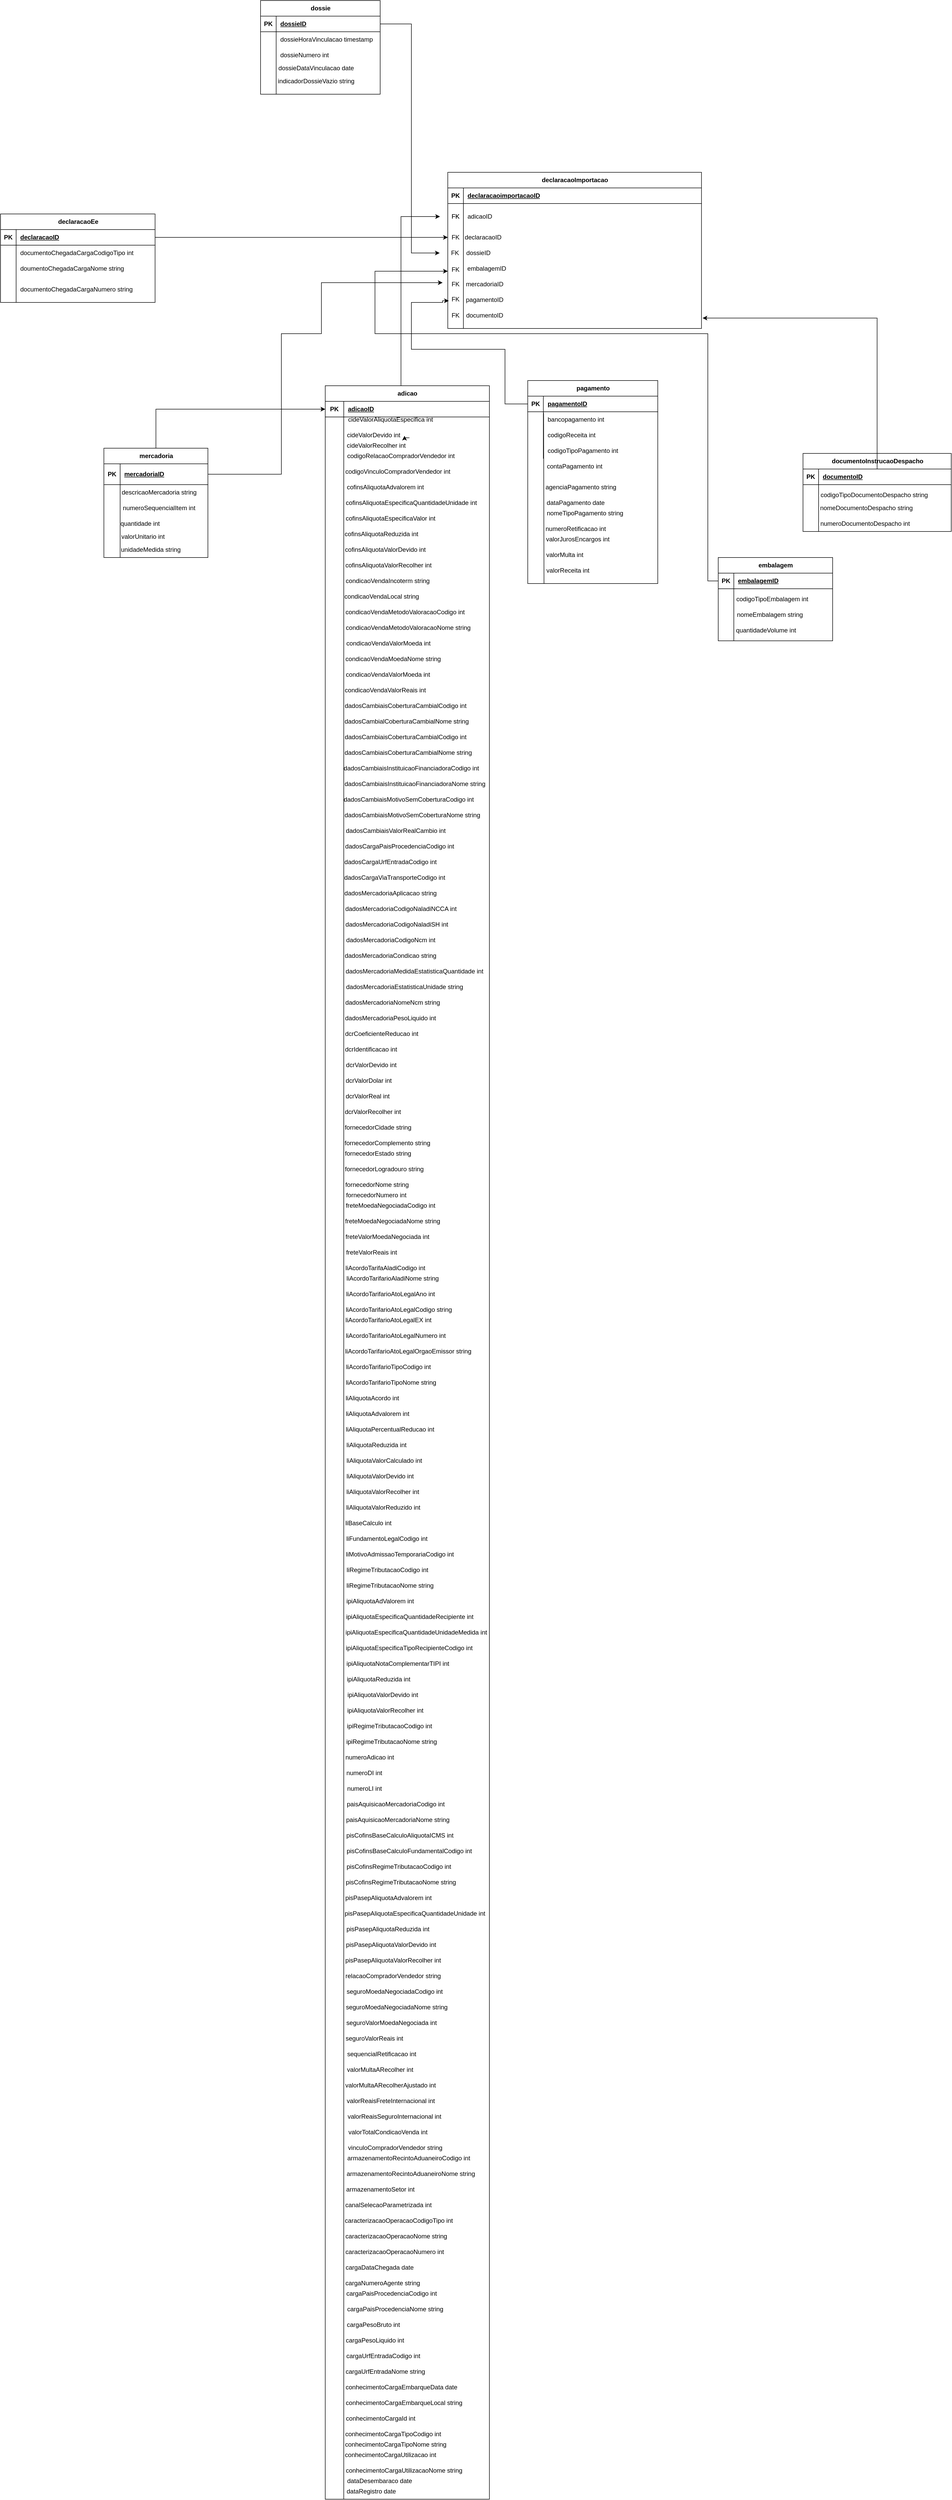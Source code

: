 <mxfile version="24.8.3">
  <diagram id="R2lEEEUBdFMjLlhIrx00" name="Page-1">
    <mxGraphModel dx="1718" dy="1573" grid="1" gridSize="10" guides="1" tooltips="1" connect="1" arrows="1" fold="1" page="1" pageScale="1" pageWidth="850" pageHeight="1100" math="0" shadow="0" extFonts="Permanent Marker^https://fonts.googleapis.com/css?family=Permanent+Marker">
      <root>
        <mxCell id="0" />
        <mxCell id="1" parent="0" />
        <mxCell id="9tkvKO-5qi-zeJdjUTRv-87" style="edgeStyle=orthogonalEdgeStyle;rounded=0;orthogonalLoop=1;jettySize=auto;html=1;" edge="1" parent="1" source="q46EPYSh3qJfM6tuBAru-1" target="q46EPYSh3qJfM6tuBAru-41">
          <mxGeometry relative="1" as="geometry" />
        </mxCell>
        <mxCell id="q46EPYSh3qJfM6tuBAru-1" value="mercadoria" style="shape=table;startSize=30;container=1;collapsible=1;childLayout=tableLayout;fixedRows=1;rowLines=0;fontStyle=1;align=center;resizeLast=1;html=1;" parent="1" vertex="1">
          <mxGeometry x="-211.25" y="600" width="200" height="210" as="geometry" />
        </mxCell>
        <mxCell id="q46EPYSh3qJfM6tuBAru-2" value="" style="shape=tableRow;horizontal=0;startSize=0;swimlaneHead=0;swimlaneBody=0;fillColor=none;collapsible=0;dropTarget=0;points=[[0,0.5],[1,0.5]];portConstraint=eastwest;top=0;left=0;right=0;bottom=1;" parent="q46EPYSh3qJfM6tuBAru-1" vertex="1">
          <mxGeometry y="30" width="200" height="40" as="geometry" />
        </mxCell>
        <mxCell id="q46EPYSh3qJfM6tuBAru-3" value="PK" style="shape=partialRectangle;connectable=0;fillColor=none;top=0;left=0;bottom=0;right=0;fontStyle=1;overflow=hidden;whiteSpace=wrap;html=1;" parent="q46EPYSh3qJfM6tuBAru-2" vertex="1">
          <mxGeometry width="31.25" height="40" as="geometry">
            <mxRectangle width="31.25" height="40" as="alternateBounds" />
          </mxGeometry>
        </mxCell>
        <mxCell id="q46EPYSh3qJfM6tuBAru-4" value="mercadoriaID" style="shape=partialRectangle;connectable=0;fillColor=none;top=0;left=0;bottom=0;right=0;align=left;spacingLeft=6;fontStyle=5;overflow=hidden;whiteSpace=wrap;html=1;" parent="q46EPYSh3qJfM6tuBAru-2" vertex="1">
          <mxGeometry x="31.25" width="168.75" height="40" as="geometry">
            <mxRectangle width="168.75" height="40" as="alternateBounds" />
          </mxGeometry>
        </mxCell>
        <mxCell id="q46EPYSh3qJfM6tuBAru-5" value="" style="shape=tableRow;horizontal=0;startSize=0;swimlaneHead=0;swimlaneBody=0;fillColor=none;collapsible=0;dropTarget=0;points=[[0,0.5],[1,0.5]];portConstraint=eastwest;top=0;left=0;right=0;bottom=0;" parent="q46EPYSh3qJfM6tuBAru-1" vertex="1">
          <mxGeometry y="70" width="200" height="20" as="geometry" />
        </mxCell>
        <mxCell id="q46EPYSh3qJfM6tuBAru-6" value="" style="shape=partialRectangle;connectable=0;fillColor=none;top=0;left=0;bottom=0;right=0;editable=1;overflow=hidden;whiteSpace=wrap;html=1;" parent="q46EPYSh3qJfM6tuBAru-5" vertex="1">
          <mxGeometry width="31.25" height="20" as="geometry">
            <mxRectangle width="31.25" height="20" as="alternateBounds" />
          </mxGeometry>
        </mxCell>
        <mxCell id="q46EPYSh3qJfM6tuBAru-7" value="" style="shape=partialRectangle;connectable=0;fillColor=none;top=0;left=0;bottom=0;right=0;align=left;spacingLeft=6;overflow=hidden;whiteSpace=wrap;html=1;" parent="q46EPYSh3qJfM6tuBAru-5" vertex="1">
          <mxGeometry x="31.25" width="168.75" height="20" as="geometry">
            <mxRectangle width="168.75" height="20" as="alternateBounds" />
          </mxGeometry>
        </mxCell>
        <mxCell id="q46EPYSh3qJfM6tuBAru-8" value="" style="shape=tableRow;horizontal=0;startSize=0;swimlaneHead=0;swimlaneBody=0;fillColor=none;collapsible=0;dropTarget=0;points=[[0,0.5],[1,0.5]];portConstraint=eastwest;top=0;left=0;right=0;bottom=0;" parent="q46EPYSh3qJfM6tuBAru-1" vertex="1">
          <mxGeometry y="90" width="200" height="30" as="geometry" />
        </mxCell>
        <mxCell id="q46EPYSh3qJfM6tuBAru-9" value="" style="shape=partialRectangle;connectable=0;fillColor=none;top=0;left=0;bottom=0;right=0;editable=1;overflow=hidden;whiteSpace=wrap;html=1;" parent="q46EPYSh3qJfM6tuBAru-8" vertex="1">
          <mxGeometry width="31.25" height="30" as="geometry">
            <mxRectangle width="31.25" height="30" as="alternateBounds" />
          </mxGeometry>
        </mxCell>
        <mxCell id="q46EPYSh3qJfM6tuBAru-10" value="" style="shape=partialRectangle;connectable=0;fillColor=none;top=0;left=0;bottom=0;right=0;align=left;spacingLeft=6;overflow=hidden;whiteSpace=wrap;html=1;" parent="q46EPYSh3qJfM6tuBAru-8" vertex="1">
          <mxGeometry x="31.25" width="168.75" height="30" as="geometry">
            <mxRectangle width="168.75" height="30" as="alternateBounds" />
          </mxGeometry>
        </mxCell>
        <mxCell id="q46EPYSh3qJfM6tuBAru-11" value="" style="shape=tableRow;horizontal=0;startSize=0;swimlaneHead=0;swimlaneBody=0;fillColor=none;collapsible=0;dropTarget=0;points=[[0,0.5],[1,0.5]];portConstraint=eastwest;top=0;left=0;right=0;bottom=0;" parent="q46EPYSh3qJfM6tuBAru-1" vertex="1">
          <mxGeometry y="120" width="200" height="30" as="geometry" />
        </mxCell>
        <mxCell id="q46EPYSh3qJfM6tuBAru-12" value="" style="shape=partialRectangle;connectable=0;fillColor=none;top=0;left=0;bottom=0;right=0;editable=1;overflow=hidden;whiteSpace=wrap;html=1;" parent="q46EPYSh3qJfM6tuBAru-11" vertex="1">
          <mxGeometry width="31.25" height="30" as="geometry">
            <mxRectangle width="31.25" height="30" as="alternateBounds" />
          </mxGeometry>
        </mxCell>
        <mxCell id="q46EPYSh3qJfM6tuBAru-13" value="" style="shape=partialRectangle;connectable=0;fillColor=none;top=0;left=0;bottom=0;right=0;align=left;spacingLeft=6;overflow=hidden;whiteSpace=wrap;html=1;" parent="q46EPYSh3qJfM6tuBAru-11" vertex="1">
          <mxGeometry x="31.25" width="168.75" height="30" as="geometry">
            <mxRectangle width="168.75" height="30" as="alternateBounds" />
          </mxGeometry>
        </mxCell>
        <mxCell id="9tkvKO-5qi-zeJdjUTRv-119" style="edgeStyle=orthogonalEdgeStyle;rounded=0;orthogonalLoop=1;jettySize=auto;html=1;entryX=0;entryY=0.5;entryDx=0;entryDy=0;" edge="1" parent="1" source="q46EPYSh3qJfM6tuBAru-40" target="q46EPYSh3qJfM6tuBAru-562">
          <mxGeometry relative="1" as="geometry">
            <mxPoint x="400" y="140" as="targetPoint" />
            <Array as="points">
              <mxPoint x="360" y="155" />
            </Array>
          </mxGeometry>
        </mxCell>
        <mxCell id="q46EPYSh3qJfM6tuBAru-40" value="adicao" style="shape=table;startSize=30;container=1;collapsible=1;childLayout=tableLayout;fixedRows=1;rowLines=0;fontStyle=1;align=center;resizeLast=1;html=1;" parent="1" vertex="1">
          <mxGeometry x="214.38" y="480" width="315.62" height="4060" as="geometry" />
        </mxCell>
        <mxCell id="q46EPYSh3qJfM6tuBAru-41" value="" style="shape=tableRow;horizontal=0;startSize=0;swimlaneHead=0;swimlaneBody=0;fillColor=none;collapsible=0;dropTarget=0;points=[[0,0.5],[1,0.5]];portConstraint=eastwest;top=0;left=0;right=0;bottom=1;" parent="q46EPYSh3qJfM6tuBAru-40" vertex="1">
          <mxGeometry y="30" width="315.62" height="30" as="geometry" />
        </mxCell>
        <mxCell id="q46EPYSh3qJfM6tuBAru-42" value="PK" style="shape=partialRectangle;connectable=0;fillColor=none;top=0;left=0;bottom=0;right=0;fontStyle=1;overflow=hidden;whiteSpace=wrap;html=1;" parent="q46EPYSh3qJfM6tuBAru-41" vertex="1">
          <mxGeometry width="35.62" height="30" as="geometry">
            <mxRectangle width="35.62" height="30" as="alternateBounds" />
          </mxGeometry>
        </mxCell>
        <mxCell id="q46EPYSh3qJfM6tuBAru-43" value="adicaoID" style="shape=partialRectangle;connectable=0;fillColor=none;top=0;left=0;bottom=0;right=0;align=left;spacingLeft=6;fontStyle=5;overflow=hidden;whiteSpace=wrap;html=1;" parent="q46EPYSh3qJfM6tuBAru-41" vertex="1">
          <mxGeometry x="35.62" width="280.0" height="30" as="geometry">
            <mxRectangle width="280.0" height="30" as="alternateBounds" />
          </mxGeometry>
        </mxCell>
        <mxCell id="q46EPYSh3qJfM6tuBAru-44" value="" style="shape=tableRow;horizontal=0;startSize=0;swimlaneHead=0;swimlaneBody=0;fillColor=none;collapsible=0;dropTarget=0;points=[[0,0.5],[1,0.5]];portConstraint=eastwest;top=0;left=0;right=0;bottom=0;" parent="q46EPYSh3qJfM6tuBAru-40" vertex="1">
          <mxGeometry y="60" width="315.62" height="730" as="geometry" />
        </mxCell>
        <mxCell id="q46EPYSh3qJfM6tuBAru-45" value="" style="shape=partialRectangle;connectable=0;fillColor=none;top=0;left=0;bottom=0;right=0;editable=1;overflow=hidden;whiteSpace=wrap;html=1;" parent="q46EPYSh3qJfM6tuBAru-44" vertex="1">
          <mxGeometry width="35.62" height="730" as="geometry">
            <mxRectangle width="35.62" height="730" as="alternateBounds" />
          </mxGeometry>
        </mxCell>
        <mxCell id="q46EPYSh3qJfM6tuBAru-46" value="" style="shape=partialRectangle;connectable=0;fillColor=none;top=0;left=0;bottom=0;right=0;align=left;spacingLeft=6;overflow=hidden;whiteSpace=wrap;html=1;" parent="q46EPYSh3qJfM6tuBAru-44" vertex="1">
          <mxGeometry x="35.62" width="280.0" height="730" as="geometry">
            <mxRectangle width="280.0" height="730" as="alternateBounds" />
          </mxGeometry>
        </mxCell>
        <mxCell id="q46EPYSh3qJfM6tuBAru-47" value="" style="shape=tableRow;horizontal=0;startSize=0;swimlaneHead=0;swimlaneBody=0;fillColor=none;collapsible=0;dropTarget=0;points=[[0,0.5],[1,0.5]];portConstraint=eastwest;top=0;left=0;right=0;bottom=0;" parent="q46EPYSh3qJfM6tuBAru-40" vertex="1">
          <mxGeometry y="790" width="315.62" height="790" as="geometry" />
        </mxCell>
        <mxCell id="q46EPYSh3qJfM6tuBAru-48" value="" style="shape=partialRectangle;connectable=0;fillColor=none;top=0;left=0;bottom=0;right=0;editable=1;overflow=hidden;whiteSpace=wrap;html=1;" parent="q46EPYSh3qJfM6tuBAru-47" vertex="1">
          <mxGeometry width="35.62" height="790" as="geometry">
            <mxRectangle width="35.62" height="790" as="alternateBounds" />
          </mxGeometry>
        </mxCell>
        <mxCell id="q46EPYSh3qJfM6tuBAru-49" value="&lt;span style=&quot;white-space: pre;&quot;&gt;&#x9;&lt;/span&gt;" style="shape=partialRectangle;connectable=0;fillColor=none;top=0;left=0;bottom=0;right=0;align=left;spacingLeft=6;overflow=hidden;whiteSpace=wrap;html=1;" parent="q46EPYSh3qJfM6tuBAru-47" vertex="1">
          <mxGeometry x="35.62" width="280.0" height="790" as="geometry">
            <mxRectangle width="280.0" height="790" as="alternateBounds" />
          </mxGeometry>
        </mxCell>
        <mxCell id="q46EPYSh3qJfM6tuBAru-50" value="" style="shape=tableRow;horizontal=0;startSize=0;swimlaneHead=0;swimlaneBody=0;fillColor=none;collapsible=0;dropTarget=0;points=[[0,0.5],[1,0.5]];portConstraint=eastwest;top=0;left=0;right=0;bottom=0;" parent="q46EPYSh3qJfM6tuBAru-40" vertex="1">
          <mxGeometry y="1580" width="315.62" height="2480" as="geometry" />
        </mxCell>
        <mxCell id="q46EPYSh3qJfM6tuBAru-51" value="" style="shape=partialRectangle;connectable=0;fillColor=none;top=0;left=0;bottom=0;right=0;editable=1;overflow=hidden;whiteSpace=wrap;html=1;" parent="q46EPYSh3qJfM6tuBAru-50" vertex="1">
          <mxGeometry width="35.62" height="2480" as="geometry">
            <mxRectangle width="35.62" height="2480" as="alternateBounds" />
          </mxGeometry>
        </mxCell>
        <mxCell id="q46EPYSh3qJfM6tuBAru-52" value="" style="shape=partialRectangle;connectable=0;fillColor=none;top=0;left=0;bottom=0;right=0;align=left;spacingLeft=6;overflow=hidden;whiteSpace=wrap;html=1;" parent="q46EPYSh3qJfM6tuBAru-50" vertex="1">
          <mxGeometry x="35.62" width="280.0" height="2480" as="geometry">
            <mxRectangle width="280.0" height="2480" as="alternateBounds" />
          </mxGeometry>
        </mxCell>
        <mxCell id="q46EPYSh3qJfM6tuBAru-53" value="documentoInstrucaoDespacho" style="shape=table;startSize=30;container=1;collapsible=1;childLayout=tableLayout;fixedRows=1;rowLines=0;fontStyle=1;align=center;resizeLast=1;html=1;" parent="1" vertex="1">
          <mxGeometry x="1133" y="610" width="285" height="150" as="geometry" />
        </mxCell>
        <mxCell id="q46EPYSh3qJfM6tuBAru-54" value="" style="shape=tableRow;horizontal=0;startSize=0;swimlaneHead=0;swimlaneBody=0;fillColor=none;collapsible=0;dropTarget=0;points=[[0,0.5],[1,0.5]];portConstraint=eastwest;top=0;left=0;right=0;bottom=1;" parent="q46EPYSh3qJfM6tuBAru-53" vertex="1">
          <mxGeometry y="30" width="285" height="30" as="geometry" />
        </mxCell>
        <mxCell id="q46EPYSh3qJfM6tuBAru-55" value="PK" style="shape=partialRectangle;connectable=0;fillColor=none;top=0;left=0;bottom=0;right=0;fontStyle=1;overflow=hidden;whiteSpace=wrap;html=1;" parent="q46EPYSh3qJfM6tuBAru-54" vertex="1">
          <mxGeometry width="30" height="30" as="geometry">
            <mxRectangle width="30" height="30" as="alternateBounds" />
          </mxGeometry>
        </mxCell>
        <mxCell id="q46EPYSh3qJfM6tuBAru-56" value="documentoID" style="shape=partialRectangle;connectable=0;fillColor=none;top=0;left=0;bottom=0;right=0;align=left;spacingLeft=6;fontStyle=5;overflow=hidden;whiteSpace=wrap;html=1;" parent="q46EPYSh3qJfM6tuBAru-54" vertex="1">
          <mxGeometry x="30" width="255" height="30" as="geometry">
            <mxRectangle width="255" height="30" as="alternateBounds" />
          </mxGeometry>
        </mxCell>
        <mxCell id="q46EPYSh3qJfM6tuBAru-57" value="" style="shape=tableRow;horizontal=0;startSize=0;swimlaneHead=0;swimlaneBody=0;fillColor=none;collapsible=0;dropTarget=0;points=[[0,0.5],[1,0.5]];portConstraint=eastwest;top=0;left=0;right=0;bottom=0;" parent="q46EPYSh3qJfM6tuBAru-53" vertex="1">
          <mxGeometry y="60" width="285" height="30" as="geometry" />
        </mxCell>
        <mxCell id="q46EPYSh3qJfM6tuBAru-58" value="" style="shape=partialRectangle;connectable=0;fillColor=none;top=0;left=0;bottom=0;right=0;editable=1;overflow=hidden;whiteSpace=wrap;html=1;" parent="q46EPYSh3qJfM6tuBAru-57" vertex="1">
          <mxGeometry width="30" height="30" as="geometry">
            <mxRectangle width="30" height="30" as="alternateBounds" />
          </mxGeometry>
        </mxCell>
        <mxCell id="q46EPYSh3qJfM6tuBAru-59" value="" style="shape=partialRectangle;connectable=0;fillColor=none;top=0;left=0;bottom=0;right=0;align=left;spacingLeft=6;overflow=hidden;whiteSpace=wrap;html=1;" parent="q46EPYSh3qJfM6tuBAru-57" vertex="1">
          <mxGeometry x="30" width="255" height="30" as="geometry">
            <mxRectangle width="255" height="30" as="alternateBounds" />
          </mxGeometry>
        </mxCell>
        <mxCell id="q46EPYSh3qJfM6tuBAru-60" value="" style="shape=tableRow;horizontal=0;startSize=0;swimlaneHead=0;swimlaneBody=0;fillColor=none;collapsible=0;dropTarget=0;points=[[0,0.5],[1,0.5]];portConstraint=eastwest;top=0;left=0;right=0;bottom=0;" parent="q46EPYSh3qJfM6tuBAru-53" vertex="1">
          <mxGeometry y="90" width="285" height="30" as="geometry" />
        </mxCell>
        <mxCell id="q46EPYSh3qJfM6tuBAru-61" value="" style="shape=partialRectangle;connectable=0;fillColor=none;top=0;left=0;bottom=0;right=0;editable=1;overflow=hidden;whiteSpace=wrap;html=1;" parent="q46EPYSh3qJfM6tuBAru-60" vertex="1">
          <mxGeometry width="30" height="30" as="geometry">
            <mxRectangle width="30" height="30" as="alternateBounds" />
          </mxGeometry>
        </mxCell>
        <mxCell id="q46EPYSh3qJfM6tuBAru-62" value="" style="shape=partialRectangle;connectable=0;fillColor=none;top=0;left=0;bottom=0;right=0;align=left;spacingLeft=6;overflow=hidden;whiteSpace=wrap;html=1;" parent="q46EPYSh3qJfM6tuBAru-60" vertex="1">
          <mxGeometry x="30" width="255" height="30" as="geometry">
            <mxRectangle width="255" height="30" as="alternateBounds" />
          </mxGeometry>
        </mxCell>
        <mxCell id="q46EPYSh3qJfM6tuBAru-63" value="" style="shape=tableRow;horizontal=0;startSize=0;swimlaneHead=0;swimlaneBody=0;fillColor=none;collapsible=0;dropTarget=0;points=[[0,0.5],[1,0.5]];portConstraint=eastwest;top=0;left=0;right=0;bottom=0;" parent="q46EPYSh3qJfM6tuBAru-53" vertex="1">
          <mxGeometry y="120" width="285" height="30" as="geometry" />
        </mxCell>
        <mxCell id="q46EPYSh3qJfM6tuBAru-64" value="" style="shape=partialRectangle;connectable=0;fillColor=none;top=0;left=0;bottom=0;right=0;editable=1;overflow=hidden;whiteSpace=wrap;html=1;" parent="q46EPYSh3qJfM6tuBAru-63" vertex="1">
          <mxGeometry width="30" height="30" as="geometry">
            <mxRectangle width="30" height="30" as="alternateBounds" />
          </mxGeometry>
        </mxCell>
        <mxCell id="q46EPYSh3qJfM6tuBAru-65" value="" style="shape=partialRectangle;connectable=0;fillColor=none;top=0;left=0;bottom=0;right=0;align=left;spacingLeft=6;overflow=hidden;whiteSpace=wrap;html=1;" parent="q46EPYSh3qJfM6tuBAru-63" vertex="1">
          <mxGeometry x="30" width="255" height="30" as="geometry">
            <mxRectangle width="255" height="30" as="alternateBounds" />
          </mxGeometry>
        </mxCell>
        <mxCell id="q46EPYSh3qJfM6tuBAru-105" value="declaracaoImportacao" style="shape=table;startSize=30;container=1;collapsible=1;childLayout=tableLayout;fixedRows=1;rowLines=0;fontStyle=1;align=center;resizeLast=1;html=1;" parent="1" vertex="1">
          <mxGeometry x="450" y="70" width="487.81" height="300" as="geometry" />
        </mxCell>
        <mxCell id="q46EPYSh3qJfM6tuBAru-106" value="" style="shape=tableRow;horizontal=0;startSize=0;swimlaneHead=0;swimlaneBody=0;fillColor=none;collapsible=0;dropTarget=0;points=[[0,0.5],[1,0.5]];portConstraint=eastwest;top=0;left=0;right=0;bottom=1;" parent="q46EPYSh3qJfM6tuBAru-105" vertex="1">
          <mxGeometry y="30" width="487.81" height="30" as="geometry" />
        </mxCell>
        <mxCell id="q46EPYSh3qJfM6tuBAru-107" value="PK" style="shape=partialRectangle;connectable=0;fillColor=none;top=0;left=0;bottom=0;right=0;fontStyle=1;overflow=hidden;whiteSpace=wrap;html=1;" parent="q46EPYSh3qJfM6tuBAru-106" vertex="1">
          <mxGeometry width="30" height="30" as="geometry">
            <mxRectangle width="30" height="30" as="alternateBounds" />
          </mxGeometry>
        </mxCell>
        <mxCell id="q46EPYSh3qJfM6tuBAru-108" value="declaracaoimportacaoID" style="shape=partialRectangle;connectable=0;fillColor=none;top=0;left=0;bottom=0;right=0;align=left;spacingLeft=6;fontStyle=5;overflow=hidden;whiteSpace=wrap;html=1;" parent="q46EPYSh3qJfM6tuBAru-106" vertex="1">
          <mxGeometry x="30" width="457.81" height="30" as="geometry">
            <mxRectangle width="457.81" height="30" as="alternateBounds" />
          </mxGeometry>
        </mxCell>
        <mxCell id="q46EPYSh3qJfM6tuBAru-109" value="" style="shape=tableRow;horizontal=0;startSize=0;swimlaneHead=0;swimlaneBody=0;fillColor=none;collapsible=0;dropTarget=0;points=[[0,0.5],[1,0.5]];portConstraint=eastwest;top=0;left=0;right=0;bottom=0;" parent="q46EPYSh3qJfM6tuBAru-105" vertex="1">
          <mxGeometry y="60" width="487.81" height="50" as="geometry" />
        </mxCell>
        <mxCell id="q46EPYSh3qJfM6tuBAru-110" value="FK" style="shape=partialRectangle;connectable=0;fillColor=none;top=0;left=0;bottom=0;right=0;editable=1;overflow=hidden;whiteSpace=wrap;html=1;" parent="q46EPYSh3qJfM6tuBAru-109" vertex="1">
          <mxGeometry width="30" height="50" as="geometry">
            <mxRectangle width="30" height="50" as="alternateBounds" />
          </mxGeometry>
        </mxCell>
        <mxCell id="q46EPYSh3qJfM6tuBAru-111" value="adicaoID" style="shape=partialRectangle;connectable=0;fillColor=none;top=0;left=0;bottom=0;right=0;align=left;spacingLeft=6;overflow=hidden;whiteSpace=wrap;html=1;" parent="q46EPYSh3qJfM6tuBAru-109" vertex="1">
          <mxGeometry x="30" width="457.81" height="50" as="geometry">
            <mxRectangle width="457.81" height="50" as="alternateBounds" />
          </mxGeometry>
        </mxCell>
        <mxCell id="q46EPYSh3qJfM6tuBAru-112" value="" style="shape=tableRow;horizontal=0;startSize=0;swimlaneHead=0;swimlaneBody=0;fillColor=none;collapsible=0;dropTarget=0;points=[[0,0.5],[1,0.5]];portConstraint=eastwest;top=0;left=0;right=0;bottom=0;" parent="q46EPYSh3qJfM6tuBAru-105" vertex="1">
          <mxGeometry y="110" width="487.81" height="60" as="geometry" />
        </mxCell>
        <mxCell id="q46EPYSh3qJfM6tuBAru-113" value="" style="shape=partialRectangle;connectable=0;fillColor=none;top=0;left=0;bottom=0;right=0;editable=1;overflow=hidden;whiteSpace=wrap;html=1;" parent="q46EPYSh3qJfM6tuBAru-112" vertex="1">
          <mxGeometry width="30" height="60" as="geometry">
            <mxRectangle width="30" height="60" as="alternateBounds" />
          </mxGeometry>
        </mxCell>
        <mxCell id="q46EPYSh3qJfM6tuBAru-114" value="" style="shape=partialRectangle;connectable=0;fillColor=none;top=0;left=0;bottom=0;right=0;align=left;spacingLeft=6;overflow=hidden;whiteSpace=wrap;html=1;" parent="q46EPYSh3qJfM6tuBAru-112" vertex="1">
          <mxGeometry x="30" width="457.81" height="60" as="geometry">
            <mxRectangle width="457.81" height="60" as="alternateBounds" />
          </mxGeometry>
        </mxCell>
        <mxCell id="q46EPYSh3qJfM6tuBAru-115" value="" style="shape=tableRow;horizontal=0;startSize=0;swimlaneHead=0;swimlaneBody=0;fillColor=none;collapsible=0;dropTarget=0;points=[[0,0.5],[1,0.5]];portConstraint=eastwest;top=0;left=0;right=0;bottom=0;" parent="q46EPYSh3qJfM6tuBAru-105" vertex="1">
          <mxGeometry y="170" width="487.81" height="90" as="geometry" />
        </mxCell>
        <mxCell id="q46EPYSh3qJfM6tuBAru-116" value="FK&lt;div&gt;&lt;br&gt;&lt;div&gt;FK&lt;/div&gt;&lt;div&gt;&lt;br&gt;&lt;/div&gt;&lt;div&gt;FK&lt;/div&gt;&lt;/div&gt;" style="shape=partialRectangle;connectable=0;fillColor=none;top=0;left=0;bottom=0;right=0;editable=1;overflow=hidden;whiteSpace=wrap;html=1;" parent="q46EPYSh3qJfM6tuBAru-115" vertex="1">
          <mxGeometry width="30" height="90" as="geometry">
            <mxRectangle width="30" height="90" as="alternateBounds" />
          </mxGeometry>
        </mxCell>
        <mxCell id="q46EPYSh3qJfM6tuBAru-117" value="" style="shape=partialRectangle;connectable=0;fillColor=none;top=0;left=0;bottom=0;right=0;align=left;spacingLeft=6;overflow=hidden;whiteSpace=wrap;html=1;" parent="q46EPYSh3qJfM6tuBAru-115" vertex="1">
          <mxGeometry x="30" width="457.81" height="90" as="geometry">
            <mxRectangle width="457.81" height="90" as="alternateBounds" />
          </mxGeometry>
        </mxCell>
        <mxCell id="q46EPYSh3qJfM6tuBAru-122" value="dossie" style="shape=table;startSize=30;container=1;collapsible=1;childLayout=tableLayout;fixedRows=1;rowLines=0;fontStyle=1;align=center;resizeLast=1;html=1;" parent="1" vertex="1">
          <mxGeometry x="90" y="-260" width="230" height="180" as="geometry" />
        </mxCell>
        <mxCell id="q46EPYSh3qJfM6tuBAru-123" value="" style="shape=tableRow;horizontal=0;startSize=0;swimlaneHead=0;swimlaneBody=0;fillColor=none;collapsible=0;dropTarget=0;points=[[0,0.5],[1,0.5]];portConstraint=eastwest;top=0;left=0;right=0;bottom=1;" parent="q46EPYSh3qJfM6tuBAru-122" vertex="1">
          <mxGeometry y="30" width="230" height="30" as="geometry" />
        </mxCell>
        <mxCell id="q46EPYSh3qJfM6tuBAru-124" value="PK" style="shape=partialRectangle;connectable=0;fillColor=none;top=0;left=0;bottom=0;right=0;fontStyle=1;overflow=hidden;whiteSpace=wrap;html=1;" parent="q46EPYSh3qJfM6tuBAru-123" vertex="1">
          <mxGeometry width="30" height="30" as="geometry">
            <mxRectangle width="30" height="30" as="alternateBounds" />
          </mxGeometry>
        </mxCell>
        <mxCell id="q46EPYSh3qJfM6tuBAru-125" value="dossieID" style="shape=partialRectangle;connectable=0;fillColor=none;top=0;left=0;bottom=0;right=0;align=left;spacingLeft=6;fontStyle=5;overflow=hidden;whiteSpace=wrap;html=1;" parent="q46EPYSh3qJfM6tuBAru-123" vertex="1">
          <mxGeometry x="30" width="200" height="30" as="geometry">
            <mxRectangle width="200" height="30" as="alternateBounds" />
          </mxGeometry>
        </mxCell>
        <mxCell id="q46EPYSh3qJfM6tuBAru-126" value="" style="shape=tableRow;horizontal=0;startSize=0;swimlaneHead=0;swimlaneBody=0;fillColor=none;collapsible=0;dropTarget=0;points=[[0,0.5],[1,0.5]];portConstraint=eastwest;top=0;left=0;right=0;bottom=0;" parent="q46EPYSh3qJfM6tuBAru-122" vertex="1">
          <mxGeometry y="60" width="230" height="30" as="geometry" />
        </mxCell>
        <mxCell id="q46EPYSh3qJfM6tuBAru-127" value="" style="shape=partialRectangle;connectable=0;fillColor=none;top=0;left=0;bottom=0;right=0;editable=1;overflow=hidden;whiteSpace=wrap;html=1;" parent="q46EPYSh3qJfM6tuBAru-126" vertex="1">
          <mxGeometry width="30" height="30" as="geometry">
            <mxRectangle width="30" height="30" as="alternateBounds" />
          </mxGeometry>
        </mxCell>
        <mxCell id="q46EPYSh3qJfM6tuBAru-128" value="dossieHoraVinculacao timestamp" style="shape=partialRectangle;connectable=0;fillColor=none;top=0;left=0;bottom=0;right=0;align=left;spacingLeft=6;overflow=hidden;whiteSpace=wrap;html=1;" parent="q46EPYSh3qJfM6tuBAru-126" vertex="1">
          <mxGeometry x="30" width="200" height="30" as="geometry">
            <mxRectangle width="200" height="30" as="alternateBounds" />
          </mxGeometry>
        </mxCell>
        <mxCell id="q46EPYSh3qJfM6tuBAru-129" value="" style="shape=tableRow;horizontal=0;startSize=0;swimlaneHead=0;swimlaneBody=0;fillColor=none;collapsible=0;dropTarget=0;points=[[0,0.5],[1,0.5]];portConstraint=eastwest;top=0;left=0;right=0;bottom=0;" parent="q46EPYSh3qJfM6tuBAru-122" vertex="1">
          <mxGeometry y="90" width="230" height="30" as="geometry" />
        </mxCell>
        <mxCell id="q46EPYSh3qJfM6tuBAru-130" value="" style="shape=partialRectangle;connectable=0;fillColor=none;top=0;left=0;bottom=0;right=0;editable=1;overflow=hidden;whiteSpace=wrap;html=1;" parent="q46EPYSh3qJfM6tuBAru-129" vertex="1">
          <mxGeometry width="30" height="30" as="geometry">
            <mxRectangle width="30" height="30" as="alternateBounds" />
          </mxGeometry>
        </mxCell>
        <mxCell id="q46EPYSh3qJfM6tuBAru-131" value="dossieNumero int" style="shape=partialRectangle;connectable=0;fillColor=none;top=0;left=0;bottom=0;right=0;align=left;spacingLeft=6;overflow=hidden;whiteSpace=wrap;html=1;" parent="q46EPYSh3qJfM6tuBAru-129" vertex="1">
          <mxGeometry x="30" width="200" height="30" as="geometry">
            <mxRectangle width="200" height="30" as="alternateBounds" />
          </mxGeometry>
        </mxCell>
        <mxCell id="q46EPYSh3qJfM6tuBAru-132" value="" style="shape=tableRow;horizontal=0;startSize=0;swimlaneHead=0;swimlaneBody=0;fillColor=none;collapsible=0;dropTarget=0;points=[[0,0.5],[1,0.5]];portConstraint=eastwest;top=0;left=0;right=0;bottom=0;" parent="q46EPYSh3qJfM6tuBAru-122" vertex="1">
          <mxGeometry y="120" width="230" height="40" as="geometry" />
        </mxCell>
        <mxCell id="q46EPYSh3qJfM6tuBAru-133" value="" style="shape=partialRectangle;connectable=0;fillColor=none;top=0;left=0;bottom=0;right=0;editable=1;overflow=hidden;whiteSpace=wrap;html=1;" parent="q46EPYSh3qJfM6tuBAru-132" vertex="1">
          <mxGeometry width="30" height="40" as="geometry">
            <mxRectangle width="30" height="40" as="alternateBounds" />
          </mxGeometry>
        </mxCell>
        <mxCell id="q46EPYSh3qJfM6tuBAru-134" value="&lt;span style=&quot;color: rgba(0, 0, 0, 0); font-family: monospace; font-size: 0px; text-wrap-mode: nowrap;&quot;&gt;%3CmxGraphModel%3E%3Croot%3E%3CmxCell%20id%3D%220%22%2F%3E%3CmxCell%20id%3D%221%22%20parent%3D%220%22%2F%3E%3CmxCell%20id%3D%222%22%20value%3D%22dossieDataVinculacao%20date%22%20style%3D%22text%3Bhtml%3D1%3Balign%3Dcenter%3BverticalAlign%3Dmiddle%3BwhiteSpace%3Dwrap%3Brounded%3D0%3B%22%20vertex%3D%221%22%20parent%3D%221%22%3E%3CmxGeometry%20x%3D%22900%22%20y%3D%22490%22%20width%3D%22230%22%20height%3D%2230%22%20as%3D%22geometry%22%2F%3E%3C%2FmxCell%3E%3C%2Froot%3E%3C%2FmxGraphModel%3E&lt;/span&gt;" style="shape=partialRectangle;connectable=0;fillColor=none;top=0;left=0;bottom=0;right=0;align=left;spacingLeft=6;overflow=hidden;whiteSpace=wrap;html=1;" parent="q46EPYSh3qJfM6tuBAru-132" vertex="1">
          <mxGeometry x="30" width="200" height="40" as="geometry">
            <mxRectangle width="200" height="40" as="alternateBounds" />
          </mxGeometry>
        </mxCell>
        <mxCell id="q46EPYSh3qJfM6tuBAru-138" value="valorUnitario int" style="text;html=1;align=center;verticalAlign=middle;whiteSpace=wrap;rounded=0;" parent="1" vertex="1">
          <mxGeometry x="-211.25" y="760" width="150" height="20" as="geometry" />
        </mxCell>
        <mxCell id="q46EPYSh3qJfM6tuBAru-144" value="" style="endArrow=none;html=1;rounded=0;entryX=0.122;entryY=0.071;entryDx=0;entryDy=0;entryPerimeter=0;" parent="1" edge="1" target="q46EPYSh3qJfM6tuBAru-70">
          <mxGeometry width="50" height="50" relative="1" as="geometry">
            <mxPoint x="635" y="860" as="sourcePoint" />
            <mxPoint x="634.58" y="615" as="targetPoint" />
          </mxGeometry>
        </mxCell>
        <mxCell id="q46EPYSh3qJfM6tuBAru-145" value="contaPagamento int" style="text;html=1;align=center;verticalAlign=middle;whiteSpace=wrap;rounded=0;" parent="1" vertex="1">
          <mxGeometry x="593.91" y="620" width="200" height="30" as="geometry" />
        </mxCell>
        <mxCell id="q46EPYSh3qJfM6tuBAru-148" value="dataPagamento date" style="text;html=1;align=center;verticalAlign=middle;whiteSpace=wrap;rounded=0;" parent="1" vertex="1">
          <mxGeometry x="626.25" y="690" width="140" height="30" as="geometry" />
        </mxCell>
        <mxCell id="q46EPYSh3qJfM6tuBAru-151" value="nomeTipoPagamento string" style="text;html=1;align=center;verticalAlign=middle;whiteSpace=wrap;rounded=0;" parent="1" vertex="1">
          <mxGeometry x="614.38" y="710" width="200" height="30" as="geometry" />
        </mxCell>
        <mxCell id="q46EPYSh3qJfM6tuBAru-152" value="numeroRetificacao int" style="text;html=1;align=center;verticalAlign=middle;whiteSpace=wrap;rounded=0;" parent="1" vertex="1">
          <mxGeometry x="611.25" y="740" width="170" height="30" as="geometry" />
        </mxCell>
        <mxCell id="q46EPYSh3qJfM6tuBAru-154" value="valorJurosEncargos int" style="text;html=1;align=center;verticalAlign=middle;whiteSpace=wrap;rounded=0;" parent="1" vertex="1">
          <mxGeometry x="625" y="760" width="150" height="30" as="geometry" />
        </mxCell>
        <mxCell id="q46EPYSh3qJfM6tuBAru-155" value="valorMulta int" style="text;html=1;align=center;verticalAlign=middle;whiteSpace=wrap;rounded=0;" parent="1" vertex="1">
          <mxGeometry x="600" y="790" width="150" height="30" as="geometry" />
        </mxCell>
        <mxCell id="q46EPYSh3qJfM6tuBAru-158" value="valorReceita int" style="text;html=1;align=center;verticalAlign=middle;whiteSpace=wrap;rounded=0;" parent="1" vertex="1">
          <mxGeometry x="611.25" y="820" width="140" height="30" as="geometry" />
        </mxCell>
        <mxCell id="q46EPYSh3qJfM6tuBAru-160" value="descricaoMercadoria string" style="text;html=1;align=center;verticalAlign=middle;whiteSpace=wrap;rounded=0;" parent="1" vertex="1">
          <mxGeometry x="-180" y="670" width="150" height="30" as="geometry" />
        </mxCell>
        <mxCell id="q46EPYSh3qJfM6tuBAru-161" value="numeroSequencialItem int" style="text;html=1;align=center;verticalAlign=middle;whiteSpace=wrap;rounded=0;" parent="1" vertex="1">
          <mxGeometry x="-190" y="700" width="170" height="30" as="geometry" />
        </mxCell>
        <mxCell id="q46EPYSh3qJfM6tuBAru-162" value="quantidade int" style="text;html=1;align=center;verticalAlign=middle;whiteSpace=wrap;rounded=0;" parent="1" vertex="1">
          <mxGeometry x="-222.5" y="730" width="161.25" height="30" as="geometry" />
        </mxCell>
        <mxCell id="q46EPYSh3qJfM6tuBAru-164" value="unidadeMedida string" style="text;html=1;align=center;verticalAlign=middle;whiteSpace=wrap;rounded=0;" parent="1" vertex="1">
          <mxGeometry x="-200" y="780" width="157.5" height="30" as="geometry" />
        </mxCell>
        <mxCell id="q46EPYSh3qJfM6tuBAru-170" value="cideValorAliquotaEspecifica int" style="text;html=1;align=center;verticalAlign=middle;whiteSpace=wrap;rounded=0;" parent="1" vertex="1">
          <mxGeometry x="230" y="530" width="220" height="30" as="geometry" />
        </mxCell>
        <mxCell id="q46EPYSh3qJfM6tuBAru-171" value="cideValorDevido int" style="text;html=1;align=center;verticalAlign=middle;whiteSpace=wrap;rounded=0;" parent="1" vertex="1">
          <mxGeometry x="190" y="560" width="235" height="30" as="geometry" />
        </mxCell>
        <mxCell id="q46EPYSh3qJfM6tuBAru-172" value="cideValorRecolher int" style="text;html=1;align=center;verticalAlign=middle;whiteSpace=wrap;rounded=0;" parent="1" vertex="1">
          <mxGeometry x="185" y="580" width="255" height="30" as="geometry" />
        </mxCell>
        <mxCell id="q46EPYSh3qJfM6tuBAru-173" style="edgeStyle=orthogonalEdgeStyle;rounded=0;orthogonalLoop=1;jettySize=auto;html=1;exitX=0.75;exitY=0;exitDx=0;exitDy=0;entryX=0.713;entryY=-0.127;entryDx=0;entryDy=0;entryPerimeter=0;" parent="1" source="q46EPYSh3qJfM6tuBAru-172" target="q46EPYSh3qJfM6tuBAru-172" edge="1">
          <mxGeometry relative="1" as="geometry" />
        </mxCell>
        <mxCell id="q46EPYSh3qJfM6tuBAru-174" value="codigoRelacaoCompradorVendedor int" style="text;html=1;align=center;verticalAlign=middle;whiteSpace=wrap;rounded=0;" parent="1" vertex="1">
          <mxGeometry x="236.25" y="600" width="247.5" height="30" as="geometry" />
        </mxCell>
        <mxCell id="q46EPYSh3qJfM6tuBAru-175" value="codigoVinculoCompradorVendedor int" style="text;html=1;align=center;verticalAlign=middle;whiteSpace=wrap;rounded=0;" parent="1" vertex="1">
          <mxGeometry x="223.75" y="630" width="260" height="30" as="geometry" />
        </mxCell>
        <mxCell id="q46EPYSh3qJfM6tuBAru-178" value="cofinsAliquotaAdvalorem int" style="text;html=1;align=center;verticalAlign=middle;whiteSpace=wrap;rounded=0;" parent="1" vertex="1">
          <mxGeometry x="170" y="660" width="320" height="30" as="geometry" />
        </mxCell>
        <mxCell id="q46EPYSh3qJfM6tuBAru-180" value="cofinsAliquotaEspecificaQuantidadeUnidade int" style="text;html=1;align=center;verticalAlign=middle;whiteSpace=wrap;rounded=0;" parent="1" vertex="1">
          <mxGeometry x="215" y="690" width="330" height="30" as="geometry" />
        </mxCell>
        <mxCell id="q46EPYSh3qJfM6tuBAru-182" value="cofinsAliquotaEspecificaValor int" style="text;html=1;align=center;verticalAlign=middle;whiteSpace=wrap;rounded=0;" parent="1" vertex="1">
          <mxGeometry x="120" y="720" width="440" height="30" as="geometry" />
        </mxCell>
        <mxCell id="q46EPYSh3qJfM6tuBAru-183" value="cofinsAliquotaReduzida int" style="text;html=1;align=center;verticalAlign=middle;whiteSpace=wrap;rounded=0;" parent="1" vertex="1">
          <mxGeometry x="190" y="750" width="265" height="30" as="geometry" />
        </mxCell>
        <mxCell id="q46EPYSh3qJfM6tuBAru-203" value="cofinsAliquotaValorDevido int" style="text;html=1;align=center;verticalAlign=middle;whiteSpace=wrap;rounded=0;" parent="1" vertex="1">
          <mxGeometry x="105" y="780" width="450" height="30" as="geometry" />
        </mxCell>
        <mxCell id="q46EPYSh3qJfM6tuBAru-214" value="cofinsAliquotaValorRecolher int" style="text;html=1;align=center;verticalAlign=middle;whiteSpace=wrap;rounded=0;" parent="1" vertex="1">
          <mxGeometry x="146.25" y="810" width="380" height="30" as="geometry" />
        </mxCell>
        <mxCell id="q46EPYSh3qJfM6tuBAru-219" value="condicaoVendaIncoterm string" style="text;html=1;align=center;verticalAlign=middle;whiteSpace=wrap;rounded=0;" parent="1" vertex="1">
          <mxGeometry x="105" y="840" width="458.75" height="30" as="geometry" />
        </mxCell>
        <mxCell id="q46EPYSh3qJfM6tuBAru-221" value="condicaoVendaLocal string" style="text;html=1;align=center;verticalAlign=middle;whiteSpace=wrap;rounded=0;" parent="1" vertex="1">
          <mxGeometry x="132.5" y="870" width="380" height="30" as="geometry" />
        </mxCell>
        <mxCell id="q46EPYSh3qJfM6tuBAru-222" value="condicaoVendaMetodoValoracaoCodigo int" style="text;html=1;align=center;verticalAlign=middle;whiteSpace=wrap;rounded=0;" parent="1" vertex="1">
          <mxGeometry x="112.5" y="900" width="510" height="30" as="geometry" />
        </mxCell>
        <mxCell id="q46EPYSh3qJfM6tuBAru-223" value="condicaoVendaMetodoValoracaoNome string" style="text;html=1;align=center;verticalAlign=middle;whiteSpace=wrap;rounded=0;" parent="1" vertex="1">
          <mxGeometry x="223.75" y="930" width="300" height="30" as="geometry" />
        </mxCell>
        <mxCell id="q46EPYSh3qJfM6tuBAru-224" value="condicaoVendaValorMoeda int" style="text;html=1;align=center;verticalAlign=middle;whiteSpace=wrap;rounded=0;" parent="1" vertex="1">
          <mxGeometry x="181.25" y="960" width="310" height="30" as="geometry" />
        </mxCell>
        <mxCell id="q46EPYSh3qJfM6tuBAru-227" value="condicaoVendaMoedaNome string" style="text;html=1;align=center;verticalAlign=middle;whiteSpace=wrap;rounded=0;" parent="1" vertex="1">
          <mxGeometry x="162.5" y="990" width="363.75" height="30" as="geometry" />
        </mxCell>
        <mxCell id="q46EPYSh3qJfM6tuBAru-228" value="condicaoVendaValorMoeda int" style="text;html=1;align=center;verticalAlign=middle;whiteSpace=wrap;rounded=0;" parent="1" vertex="1">
          <mxGeometry x="226.56" y="1020" width="215.62" height="30" as="geometry" />
        </mxCell>
        <mxCell id="q46EPYSh3qJfM6tuBAru-230" value="condicaoVendaValorReais int" style="text;html=1;align=center;verticalAlign=middle;whiteSpace=wrap;rounded=0;" parent="1" vertex="1">
          <mxGeometry x="155" y="1050" width="350" height="30" as="geometry" />
        </mxCell>
        <mxCell id="q46EPYSh3qJfM6tuBAru-234" value="dadosCambiaisCoberturaCambialCodigo int" style="text;html=1;align=center;verticalAlign=middle;whiteSpace=wrap;rounded=0;" parent="1" vertex="1">
          <mxGeometry x="213.75" y="1080" width="310" height="30" as="geometry" />
        </mxCell>
        <mxCell id="q46EPYSh3qJfM6tuBAru-235" value="dadosCambialCoberturaCambialNome string" style="text;html=1;align=center;verticalAlign=middle;whiteSpace=wrap;rounded=0;" parent="1" vertex="1">
          <mxGeometry x="216.25" y="1110" width="310" height="30" as="geometry" />
        </mxCell>
        <mxCell id="q46EPYSh3qJfM6tuBAru-237" value="dadosCambiaisCoberturaCambialCodigo int" style="text;html=1;align=center;verticalAlign=middle;whiteSpace=wrap;rounded=0;" parent="1" vertex="1">
          <mxGeometry x="214.38" y="1140" width="310" height="30" as="geometry" />
        </mxCell>
        <mxCell id="q46EPYSh3qJfM6tuBAru-238" value="dadosCambiaisCoberturaCambialNome string" style="text;html=1;align=center;verticalAlign=middle;whiteSpace=wrap;rounded=0;" parent="1" vertex="1">
          <mxGeometry x="219.38" y="1170" width="310" height="30" as="geometry" />
        </mxCell>
        <mxCell id="q46EPYSh3qJfM6tuBAru-239" value="dadosCambiaisInstituicaoFinanciadoraCodigo int" style="text;html=1;align=center;verticalAlign=middle;whiteSpace=wrap;rounded=0;" parent="1" vertex="1">
          <mxGeometry x="227.81" y="1200" width="304.38" height="30" as="geometry" />
        </mxCell>
        <mxCell id="q46EPYSh3qJfM6tuBAru-243" value="dadosCambiaisInstituicaoFinanciadoraNome string" style="text;html=1;align=center;verticalAlign=middle;whiteSpace=wrap;rounded=0;" parent="1" vertex="1">
          <mxGeometry x="240.16" y="1230" width="294.06" height="30" as="geometry" />
        </mxCell>
        <mxCell id="q46EPYSh3qJfM6tuBAru-244" value="dadosCambiaisMotivoSemCoberturaCodigo int" style="text;html=1;align=center;verticalAlign=middle;whiteSpace=wrap;rounded=0;" parent="1" vertex="1">
          <mxGeometry x="200" y="1260" width="350" height="30" as="geometry" />
        </mxCell>
        <mxCell id="q46EPYSh3qJfM6tuBAru-246" value="dadosCambiaisMotivoSemCoberturaNome string" style="text;html=1;align=center;verticalAlign=middle;whiteSpace=wrap;rounded=0;" parent="1" vertex="1">
          <mxGeometry x="232.19" y="1290" width="300" height="30" as="geometry" />
        </mxCell>
        <mxCell id="q46EPYSh3qJfM6tuBAru-247" value="dadosCambiaisValorRealCambio int" style="text;html=1;align=center;verticalAlign=middle;whiteSpace=wrap;rounded=0;" parent="1" vertex="1">
          <mxGeometry x="195" y="1320" width="310" height="30" as="geometry" />
        </mxCell>
        <mxCell id="q46EPYSh3qJfM6tuBAru-248" value="dadosCargaPaisProcedenciaCodigo int" style="text;html=1;align=center;verticalAlign=middle;whiteSpace=wrap;rounded=0;" parent="1" vertex="1">
          <mxGeometry x="151.25" y="1350" width="412.5" height="30" as="geometry" />
        </mxCell>
        <mxCell id="q46EPYSh3qJfM6tuBAru-249" value="dadosCargaUrfEntradaCodigo int" style="text;html=1;align=center;verticalAlign=middle;whiteSpace=wrap;rounded=0;" parent="1" vertex="1">
          <mxGeometry x="165" y="1380" width="350" height="30" as="geometry" />
        </mxCell>
        <mxCell id="q46EPYSh3qJfM6tuBAru-250" value="dadosCargaViaTransporteCodigo int" style="text;html=1;align=center;verticalAlign=middle;whiteSpace=wrap;rounded=0;" parent="1" vertex="1">
          <mxGeometry x="182.5" y="1410" width="330" height="30" as="geometry" />
        </mxCell>
        <mxCell id="q46EPYSh3qJfM6tuBAru-254" value="dadosMercadoriaAplicacao string" style="text;html=1;align=center;verticalAlign=middle;whiteSpace=wrap;rounded=0;" parent="1" vertex="1">
          <mxGeometry x="185" y="1440" width="310" height="30" as="geometry" />
        </mxCell>
        <mxCell id="q46EPYSh3qJfM6tuBAru-255" value="dadosMercadoriaCodigoNaladiNCCA int" style="text;html=1;align=center;verticalAlign=middle;whiteSpace=wrap;rounded=0;" parent="1" vertex="1">
          <mxGeometry x="205" y="1470" width="310" height="30" as="geometry" />
        </mxCell>
        <mxCell id="q46EPYSh3qJfM6tuBAru-256" value="dadosMercadoriaCodigoNaladiSH int" style="text;html=1;align=center;verticalAlign=middle;whiteSpace=wrap;rounded=0;" parent="1" vertex="1">
          <mxGeometry x="195" y="1500" width="313.75" height="30" as="geometry" />
        </mxCell>
        <mxCell id="q46EPYSh3qJfM6tuBAru-259" value="dadosMercadoriaCodigoNcm int" style="text;html=1;align=center;verticalAlign=middle;whiteSpace=wrap;rounded=0;" parent="1" vertex="1">
          <mxGeometry x="217.5" y="1530" width="245" height="30" as="geometry" />
        </mxCell>
        <mxCell id="q46EPYSh3qJfM6tuBAru-261" value="dadosMercadoriaCondicao string" style="text;html=1;align=center;verticalAlign=middle;whiteSpace=wrap;rounded=0;" parent="1" vertex="1">
          <mxGeometry x="225" y="1560" width="230" height="30" as="geometry" />
        </mxCell>
        <mxCell id="q46EPYSh3qJfM6tuBAru-267" value="dadosMercadoriaMedidaEstatisticaQuantidade int" style="text;html=1;align=center;verticalAlign=middle;whiteSpace=wrap;rounded=0;" parent="1" vertex="1">
          <mxGeometry x="181.25" y="1590" width="410" height="30" as="geometry" />
        </mxCell>
        <mxCell id="q46EPYSh3qJfM6tuBAru-268" value="dadosMercadoriaEstatisticaUnidade string" style="text;html=1;align=center;verticalAlign=middle;whiteSpace=wrap;rounded=0;" parent="1" vertex="1">
          <mxGeometry x="232.19" y="1620" width="270" height="30" as="geometry" />
        </mxCell>
        <mxCell id="q46EPYSh3qJfM6tuBAru-282" value="dadosMercadoriaNomeNcm string" style="text;html=1;align=center;verticalAlign=middle;whiteSpace=wrap;rounded=0;" parent="1" vertex="1">
          <mxGeometry x="194.38" y="1650" width="300" height="30" as="geometry" />
        </mxCell>
        <mxCell id="q46EPYSh3qJfM6tuBAru-283" value="dadosMercadoriaPesoLiquido int" style="text;html=1;align=center;verticalAlign=middle;whiteSpace=wrap;rounded=0;" parent="1" vertex="1">
          <mxGeometry x="165" y="1680" width="350" height="30" as="geometry" />
        </mxCell>
        <mxCell id="q46EPYSh3qJfM6tuBAru-285" value="dcrCoeficienteReducao int" style="text;html=1;align=center;verticalAlign=middle;whiteSpace=wrap;rounded=0;" parent="1" vertex="1">
          <mxGeometry x="147.5" y="1710" width="350" height="30" as="geometry" />
        </mxCell>
        <mxCell id="q46EPYSh3qJfM6tuBAru-287" value="dcrIdentificacao int" style="text;html=1;align=center;verticalAlign=middle;whiteSpace=wrap;rounded=0;" parent="1" vertex="1">
          <mxGeometry x="185" y="1740" width="235" height="30" as="geometry" />
        </mxCell>
        <mxCell id="q46EPYSh3qJfM6tuBAru-289" value="dcrValorDevido int" style="text;html=1;align=center;verticalAlign=middle;whiteSpace=wrap;rounded=0;" parent="1" vertex="1">
          <mxGeometry x="117.5" y="1770" width="370" height="30" as="geometry" />
        </mxCell>
        <mxCell id="q46EPYSh3qJfM6tuBAru-292" value="dcrValorDolar int" style="text;html=1;align=center;verticalAlign=middle;whiteSpace=wrap;rounded=0;" parent="1" vertex="1">
          <mxGeometry x="213.75" y="1800" width="168.12" height="30" as="geometry" />
        </mxCell>
        <mxCell id="q46EPYSh3qJfM6tuBAru-298" value="dcrValorReal int" style="text;html=1;align=center;verticalAlign=middle;whiteSpace=wrap;rounded=0;" parent="1" vertex="1">
          <mxGeometry x="90" y="1830" width="412.19" height="30" as="geometry" />
        </mxCell>
        <mxCell id="q46EPYSh3qJfM6tuBAru-299" value="dcrValorRecolher int" style="text;html=1;align=center;verticalAlign=middle;whiteSpace=wrap;rounded=0;" parent="1" vertex="1">
          <mxGeometry x="121.25" y="1860" width="370" height="30" as="geometry" />
        </mxCell>
        <mxCell id="q46EPYSh3qJfM6tuBAru-300" value="fornecedorCidade string" style="text;html=1;align=center;verticalAlign=middle;whiteSpace=wrap;rounded=0;" parent="1" vertex="1">
          <mxGeometry x="146.25" y="1890" width="340" height="30" as="geometry" />
        </mxCell>
        <mxCell id="q46EPYSh3qJfM6tuBAru-302" value="fornecedorComplemento string" style="text;html=1;align=center;verticalAlign=middle;whiteSpace=wrap;rounded=0;" parent="1" vertex="1">
          <mxGeometry x="89.37" y="1920" width="490" height="30" as="geometry" />
        </mxCell>
        <mxCell id="q46EPYSh3qJfM6tuBAru-337" value="fornecedorEstado string" style="text;html=1;align=center;verticalAlign=middle;whiteSpace=wrap;rounded=0;" parent="1" vertex="1">
          <mxGeometry x="154.38" y="1940" width="323.75" height="30" as="geometry" />
        </mxCell>
        <mxCell id="q46EPYSh3qJfM6tuBAru-338" value="fornecedorLogradouro string" style="text;html=1;align=center;verticalAlign=middle;whiteSpace=wrap;rounded=0;" parent="1" vertex="1">
          <mxGeometry x="117.5" y="1970" width="420" height="30" as="geometry" />
        </mxCell>
        <mxCell id="q46EPYSh3qJfM6tuBAru-341" value="fornecedorNome string" style="text;html=1;align=center;verticalAlign=middle;whiteSpace=wrap;rounded=0;" parent="1" vertex="1">
          <mxGeometry x="89.37" y="2000" width="450" height="30" as="geometry" />
        </mxCell>
        <mxCell id="q46EPYSh3qJfM6tuBAru-342" value="fornecedorNumero int" style="text;html=1;align=center;verticalAlign=middle;whiteSpace=wrap;rounded=0;" parent="1" vertex="1">
          <mxGeometry x="165" y="2020" width="295" height="30" as="geometry" />
        </mxCell>
        <mxCell id="q46EPYSh3qJfM6tuBAru-344" value="freteMoedaNegociadaCodigo int" style="text;html=1;align=center;verticalAlign=middle;whiteSpace=wrap;rounded=0;" parent="1" vertex="1">
          <mxGeometry x="70" y="2040" width="540" height="30" as="geometry" />
        </mxCell>
        <mxCell id="q46EPYSh3qJfM6tuBAru-345" value="freteMoedaNegociadaNome string" style="text;html=1;align=center;verticalAlign=middle;whiteSpace=wrap;rounded=0;" parent="1" vertex="1">
          <mxGeometry x="74.38" y="2070" width="540" height="30" as="geometry" />
        </mxCell>
        <mxCell id="q46EPYSh3qJfM6tuBAru-346" value="freteValorMoedaNegociada int" style="text;html=1;align=center;verticalAlign=middle;whiteSpace=wrap;rounded=0;" parent="1" vertex="1">
          <mxGeometry x="143.75" y="2100" width="380" height="30" as="geometry" />
        </mxCell>
        <mxCell id="q46EPYSh3qJfM6tuBAru-347" value="freteValorReais int" style="text;html=1;align=center;verticalAlign=middle;whiteSpace=wrap;rounded=0;" parent="1" vertex="1">
          <mxGeometry x="81.88" y="2130" width="442.5" height="30" as="geometry" />
        </mxCell>
        <mxCell id="q46EPYSh3qJfM6tuBAru-348" value="liAcordoTarifaAladiCodigo int" style="text;html=1;align=center;verticalAlign=middle;whiteSpace=wrap;rounded=0;" parent="1" vertex="1">
          <mxGeometry x="185" y="2160" width="290" height="30" as="geometry" />
        </mxCell>
        <mxCell id="q46EPYSh3qJfM6tuBAru-349" value="liAcordoTarifarioAladiNome string" style="text;html=1;align=center;verticalAlign=middle;whiteSpace=wrap;rounded=0;" parent="1" vertex="1">
          <mxGeometry x="104.38" y="2180" width="480" height="30" as="geometry" />
        </mxCell>
        <mxCell id="q46EPYSh3qJfM6tuBAru-350" value="liAcordoTarifarioAtoLegalAno int" style="text;html=1;align=center;verticalAlign=middle;whiteSpace=wrap;rounded=0;" parent="1" vertex="1">
          <mxGeometry x="110" y="2210" width="460" height="30" as="geometry" />
        </mxCell>
        <mxCell id="q46EPYSh3qJfM6tuBAru-371" value="liAcordoTarifarioAtoLegalCodigo string" style="text;html=1;align=center;verticalAlign=middle;whiteSpace=wrap;rounded=0;" parent="1" vertex="1">
          <mxGeometry x="236.25" y="2240" width="240" height="30" as="geometry" />
        </mxCell>
        <mxCell id="q46EPYSh3qJfM6tuBAru-373" value="liAcordoTarifarioAtoLegalEX int" style="text;html=1;align=center;verticalAlign=middle;whiteSpace=wrap;rounded=0;" parent="1" vertex="1">
          <mxGeometry x="146.25" y="2260" width="380" height="30" as="geometry" />
        </mxCell>
        <mxCell id="q46EPYSh3qJfM6tuBAru-376" value="liAcordoTarifarioAtoLegalNumero int" style="text;html=1;align=center;verticalAlign=middle;whiteSpace=wrap;rounded=0;" parent="1" vertex="1">
          <mxGeometry x="130" y="2290" width="440" height="30" as="geometry" />
        </mxCell>
        <mxCell id="q46EPYSh3qJfM6tuBAru-377" value="liAcordoTarifarioAtoLegalOrgaoEmissor string" style="text;html=1;align=center;verticalAlign=middle;whiteSpace=wrap;rounded=0;" parent="1" vertex="1">
          <mxGeometry x="118.75" y="2320" width="510" height="30" as="geometry" />
        </mxCell>
        <mxCell id="q46EPYSh3qJfM6tuBAru-379" value="liAcordoTarifarioTipoCodigo int" style="text;html=1;align=center;verticalAlign=middle;whiteSpace=wrap;rounded=0;" parent="1" vertex="1">
          <mxGeometry x="146.25" y="2350" width="380" height="30" as="geometry" />
        </mxCell>
        <mxCell id="q46EPYSh3qJfM6tuBAru-401" value="liAcordoTarifarioTipoNome string" style="text;html=1;align=center;verticalAlign=middle;whiteSpace=wrap;rounded=0;" parent="1" vertex="1">
          <mxGeometry x="156.25" y="2380" width="370" height="30" as="geometry" />
        </mxCell>
        <mxCell id="q46EPYSh3qJfM6tuBAru-402" value="liAliquotaAcordo int" style="text;html=1;align=center;verticalAlign=middle;whiteSpace=wrap;rounded=0;" parent="1" vertex="1">
          <mxGeometry x="155" y="2410" width="300" height="30" as="geometry" />
        </mxCell>
        <mxCell id="q46EPYSh3qJfM6tuBAru-403" value="liAliquotaAdvalorem int" style="text;html=1;align=center;verticalAlign=middle;whiteSpace=wrap;rounded=0;" parent="1" vertex="1">
          <mxGeometry x="155" y="2440" width="320" height="30" as="geometry" />
        </mxCell>
        <mxCell id="q46EPYSh3qJfM6tuBAru-406" value="liAliquotaPercentualReducao int" style="text;html=1;align=center;verticalAlign=middle;whiteSpace=wrap;rounded=0;" parent="1" vertex="1">
          <mxGeometry x="104.38" y="2470" width="470" height="30" as="geometry" />
        </mxCell>
        <mxCell id="q46EPYSh3qJfM6tuBAru-407" value="liAliquotaReduzida int" style="text;html=1;align=center;verticalAlign=middle;whiteSpace=wrap;rounded=0;" parent="1" vertex="1">
          <mxGeometry x="132.5" y="2500" width="360" height="30" as="geometry" />
        </mxCell>
        <mxCell id="q46EPYSh3qJfM6tuBAru-408" value="liAliquotaValorCalculado int" style="text;html=1;align=center;verticalAlign=middle;whiteSpace=wrap;rounded=0;" parent="1" vertex="1">
          <mxGeometry x="212.5" y="2530" width="230" height="30" as="geometry" />
        </mxCell>
        <mxCell id="q46EPYSh3qJfM6tuBAru-409" value="liAliquotaValorDevido int" style="text;html=1;align=center;verticalAlign=middle;whiteSpace=wrap;rounded=0;" parent="1" vertex="1">
          <mxGeometry x="170" y="2560" width="300" height="30" as="geometry" />
        </mxCell>
        <mxCell id="q46EPYSh3qJfM6tuBAru-414" value="liAliquotaValorRecolher int" style="text;html=1;align=center;verticalAlign=middle;whiteSpace=wrap;rounded=0;" parent="1" vertex="1">
          <mxGeometry x="190" y="2590" width="270" height="30" as="geometry" />
        </mxCell>
        <mxCell id="q46EPYSh3qJfM6tuBAru-416" value="liAliquotaValorReduzido int" style="text;html=1;align=center;verticalAlign=middle;whiteSpace=wrap;rounded=0;" parent="1" vertex="1">
          <mxGeometry x="181.25" y="2620" width="290" height="30" as="geometry" />
        </mxCell>
        <mxCell id="q46EPYSh3qJfM6tuBAru-417" value="liBaseCalculo int" style="text;html=1;align=center;verticalAlign=middle;whiteSpace=wrap;rounded=0;" parent="1" vertex="1">
          <mxGeometry x="185.31" y="2650" width="225" height="30" as="geometry" />
        </mxCell>
        <mxCell id="q46EPYSh3qJfM6tuBAru-418" value="liFundamentoLegalCodigo int" style="text;html=1;align=center;verticalAlign=middle;whiteSpace=wrap;rounded=0;" parent="1" vertex="1">
          <mxGeometry x="147.5" y="2680" width="370" height="30" as="geometry" />
        </mxCell>
        <mxCell id="q46EPYSh3qJfM6tuBAru-419" value="liMotivoAdmissaoTemporariaCodigo int" style="text;html=1;align=center;verticalAlign=middle;whiteSpace=wrap;rounded=0;" parent="1" vertex="1">
          <mxGeometry x="227.5" y="2710" width="260" height="30" as="geometry" />
        </mxCell>
        <mxCell id="q46EPYSh3qJfM6tuBAru-421" value="liRegimeTributacaoCodigo int" style="text;html=1;align=center;verticalAlign=middle;whiteSpace=wrap;rounded=0;" parent="1" vertex="1">
          <mxGeometry x="184.37" y="2740" width="300" height="30" as="geometry" />
        </mxCell>
        <mxCell id="q46EPYSh3qJfM6tuBAru-424" value="liRegimeTributacaoNome string" style="text;html=1;align=center;verticalAlign=middle;whiteSpace=wrap;rounded=0;" parent="1" vertex="1">
          <mxGeometry x="164.38" y="2770" width="350" height="30" as="geometry" />
        </mxCell>
        <mxCell id="q46EPYSh3qJfM6tuBAru-425" value="ipiAliquotaAdValorem int" style="text;html=1;align=center;verticalAlign=middle;whiteSpace=wrap;rounded=0;" parent="1" vertex="1">
          <mxGeometry x="70" y="2800" width="500" height="30" as="geometry" />
        </mxCell>
        <mxCell id="q46EPYSh3qJfM6tuBAru-426" value="ipiAliquotaEspecificaQuantidadeRecipiente int" style="text;html=1;align=center;verticalAlign=middle;whiteSpace=wrap;rounded=0;" parent="1" vertex="1">
          <mxGeometry x="252.19" y="2830" width="250" height="30" as="geometry" />
        </mxCell>
        <mxCell id="q46EPYSh3qJfM6tuBAru-447" value="ipiAliquotaEspecificaQuantidadeUnidadeMedida int" style="text;html=1;align=center;verticalAlign=middle;whiteSpace=wrap;rounded=0;" parent="1" vertex="1">
          <mxGeometry x="182.5" y="2860" width="412.5" height="30" as="geometry" />
        </mxCell>
        <mxCell id="q46EPYSh3qJfM6tuBAru-450" value="ipiAliquotaEspecificaTipoRecipienteCodigo int" style="text;html=1;align=center;verticalAlign=middle;whiteSpace=wrap;rounded=0;" parent="1" vertex="1">
          <mxGeometry x="161.25" y="2890" width="430" height="30" as="geometry" />
        </mxCell>
        <mxCell id="q46EPYSh3qJfM6tuBAru-451" value="ipiAliquotaNotaComplementarTIPI int" style="text;html=1;align=center;verticalAlign=middle;whiteSpace=wrap;rounded=0;" parent="1" vertex="1">
          <mxGeometry x="158.75" y="2920" width="390" height="30" as="geometry" />
        </mxCell>
        <mxCell id="q46EPYSh3qJfM6tuBAru-452" value="ipiAliquotaReduzida int" style="text;html=1;align=center;verticalAlign=middle;whiteSpace=wrap;rounded=0;" parent="1" vertex="1">
          <mxGeometry x="192.18" y="2950" width="250" height="30" as="geometry" />
        </mxCell>
        <mxCell id="q46EPYSh3qJfM6tuBAru-453" value="ipiAliquotaValorDevido int" style="text;html=1;align=center;verticalAlign=middle;whiteSpace=wrap;rounded=0;" parent="1" vertex="1">
          <mxGeometry x="145" y="2980" width="360" height="30" as="geometry" />
        </mxCell>
        <mxCell id="q46EPYSh3qJfM6tuBAru-458" value="ipiAliquotaValorRecolher int" style="text;html=1;align=center;verticalAlign=middle;whiteSpace=wrap;rounded=0;" parent="1" vertex="1">
          <mxGeometry x="225" y="3010" width="210" height="30" as="geometry" />
        </mxCell>
        <mxCell id="q46EPYSh3qJfM6tuBAru-459" value="ipiRegimeTributacaoCodigo int" style="text;html=1;align=center;verticalAlign=middle;whiteSpace=wrap;rounded=0;" parent="1" vertex="1">
          <mxGeometry x="147.5" y="3040" width="380" height="30" as="geometry" />
        </mxCell>
        <mxCell id="q46EPYSh3qJfM6tuBAru-460" value="ipiRegimeTributacaoNome string" style="text;html=1;align=center;verticalAlign=middle;whiteSpace=wrap;rounded=0;" parent="1" vertex="1">
          <mxGeometry x="182.19" y="3070" width="320" height="30" as="geometry" />
        </mxCell>
        <mxCell id="q46EPYSh3qJfM6tuBAru-461" value="embalagem" style="shape=table;startSize=30;container=1;collapsible=1;childLayout=tableLayout;fixedRows=1;rowLines=0;fontStyle=1;align=center;resizeLast=1;html=1;" parent="1" vertex="1">
          <mxGeometry x="970" y="810" width="220" height="160" as="geometry" />
        </mxCell>
        <mxCell id="q46EPYSh3qJfM6tuBAru-462" value="" style="shape=tableRow;horizontal=0;startSize=0;swimlaneHead=0;swimlaneBody=0;fillColor=none;collapsible=0;dropTarget=0;points=[[0,0.5],[1,0.5]];portConstraint=eastwest;top=0;left=0;right=0;bottom=1;" parent="q46EPYSh3qJfM6tuBAru-461" vertex="1">
          <mxGeometry y="30" width="220" height="30" as="geometry" />
        </mxCell>
        <mxCell id="q46EPYSh3qJfM6tuBAru-463" value="PK" style="shape=partialRectangle;connectable=0;fillColor=none;top=0;left=0;bottom=0;right=0;fontStyle=1;overflow=hidden;whiteSpace=wrap;html=1;" parent="q46EPYSh3qJfM6tuBAru-462" vertex="1">
          <mxGeometry width="30" height="30" as="geometry">
            <mxRectangle width="30" height="30" as="alternateBounds" />
          </mxGeometry>
        </mxCell>
        <mxCell id="q46EPYSh3qJfM6tuBAru-464" value="embalagemID" style="shape=partialRectangle;connectable=0;fillColor=none;top=0;left=0;bottom=0;right=0;align=left;spacingLeft=6;fontStyle=5;overflow=hidden;whiteSpace=wrap;html=1;" parent="q46EPYSh3qJfM6tuBAru-462" vertex="1">
          <mxGeometry x="30" width="190" height="30" as="geometry">
            <mxRectangle width="190" height="30" as="alternateBounds" />
          </mxGeometry>
        </mxCell>
        <mxCell id="q46EPYSh3qJfM6tuBAru-465" value="" style="shape=tableRow;horizontal=0;startSize=0;swimlaneHead=0;swimlaneBody=0;fillColor=none;collapsible=0;dropTarget=0;points=[[0,0.5],[1,0.5]];portConstraint=eastwest;top=0;left=0;right=0;bottom=0;" parent="q46EPYSh3qJfM6tuBAru-461" vertex="1">
          <mxGeometry y="60" width="220" height="20" as="geometry" />
        </mxCell>
        <mxCell id="q46EPYSh3qJfM6tuBAru-466" value="" style="shape=partialRectangle;connectable=0;fillColor=none;top=0;left=0;bottom=0;right=0;editable=1;overflow=hidden;whiteSpace=wrap;html=1;" parent="q46EPYSh3qJfM6tuBAru-465" vertex="1">
          <mxGeometry width="30" height="20" as="geometry">
            <mxRectangle width="30" height="20" as="alternateBounds" />
          </mxGeometry>
        </mxCell>
        <mxCell id="q46EPYSh3qJfM6tuBAru-467" value="" style="shape=partialRectangle;connectable=0;fillColor=none;top=0;left=0;bottom=0;right=0;align=left;spacingLeft=6;overflow=hidden;whiteSpace=wrap;html=1;" parent="q46EPYSh3qJfM6tuBAru-465" vertex="1">
          <mxGeometry x="30" width="190" height="20" as="geometry">
            <mxRectangle width="190" height="20" as="alternateBounds" />
          </mxGeometry>
        </mxCell>
        <mxCell id="q46EPYSh3qJfM6tuBAru-468" value="" style="shape=tableRow;horizontal=0;startSize=0;swimlaneHead=0;swimlaneBody=0;fillColor=none;collapsible=0;dropTarget=0;points=[[0,0.5],[1,0.5]];portConstraint=eastwest;top=0;left=0;right=0;bottom=0;" parent="q46EPYSh3qJfM6tuBAru-461" vertex="1">
          <mxGeometry y="80" width="220" height="80" as="geometry" />
        </mxCell>
        <mxCell id="q46EPYSh3qJfM6tuBAru-469" value="" style="shape=partialRectangle;connectable=0;fillColor=none;top=0;left=0;bottom=0;right=0;editable=1;overflow=hidden;whiteSpace=wrap;html=1;" parent="q46EPYSh3qJfM6tuBAru-468" vertex="1">
          <mxGeometry width="30" height="80" as="geometry">
            <mxRectangle width="30" height="80" as="alternateBounds" />
          </mxGeometry>
        </mxCell>
        <mxCell id="q46EPYSh3qJfM6tuBAru-470" value="" style="shape=partialRectangle;connectable=0;fillColor=none;top=0;left=0;bottom=0;right=0;align=left;spacingLeft=6;overflow=hidden;whiteSpace=wrap;html=1;" parent="q46EPYSh3qJfM6tuBAru-468" vertex="1">
          <mxGeometry x="30" width="190" height="80" as="geometry">
            <mxRectangle width="190" height="80" as="alternateBounds" />
          </mxGeometry>
        </mxCell>
        <mxCell id="q46EPYSh3qJfM6tuBAru-474" value="nomeEmbalagem string" style="text;html=1;align=center;verticalAlign=middle;whiteSpace=wrap;rounded=0;" parent="1" vertex="1">
          <mxGeometry x="950" y="905" width="238.75" height="30" as="geometry" />
        </mxCell>
        <mxCell id="q46EPYSh3qJfM6tuBAru-476" value="quantidadeVolume int" style="text;html=1;align=center;verticalAlign=middle;whiteSpace=wrap;rounded=0;" parent="1" vertex="1">
          <mxGeometry x="950" y="935" width="224.38" height="30" as="geometry" />
        </mxCell>
        <mxCell id="q46EPYSh3qJfM6tuBAru-490" value="declaracaoEe" style="shape=table;startSize=30;container=1;collapsible=1;childLayout=tableLayout;fixedRows=1;rowLines=0;fontStyle=1;align=center;resizeLast=1;html=1;" parent="1" vertex="1">
          <mxGeometry x="-410" y="150" width="297.19" height="170" as="geometry" />
        </mxCell>
        <mxCell id="q46EPYSh3qJfM6tuBAru-491" value="" style="shape=tableRow;horizontal=0;startSize=0;swimlaneHead=0;swimlaneBody=0;fillColor=none;collapsible=0;dropTarget=0;points=[[0,0.5],[1,0.5]];portConstraint=eastwest;top=0;left=0;right=0;bottom=1;" parent="q46EPYSh3qJfM6tuBAru-490" vertex="1">
          <mxGeometry y="30" width="297.19" height="30" as="geometry" />
        </mxCell>
        <mxCell id="q46EPYSh3qJfM6tuBAru-492" value="PK" style="shape=partialRectangle;connectable=0;fillColor=none;top=0;left=0;bottom=0;right=0;fontStyle=1;overflow=hidden;whiteSpace=wrap;html=1;" parent="q46EPYSh3qJfM6tuBAru-491" vertex="1">
          <mxGeometry width="30" height="30" as="geometry">
            <mxRectangle width="30" height="30" as="alternateBounds" />
          </mxGeometry>
        </mxCell>
        <mxCell id="q46EPYSh3qJfM6tuBAru-493" value="declaracaoID" style="shape=partialRectangle;connectable=0;fillColor=none;top=0;left=0;bottom=0;right=0;align=left;spacingLeft=6;fontStyle=5;overflow=hidden;whiteSpace=wrap;html=1;" parent="q46EPYSh3qJfM6tuBAru-491" vertex="1">
          <mxGeometry x="30" width="267.19" height="30" as="geometry">
            <mxRectangle width="267.19" height="30" as="alternateBounds" />
          </mxGeometry>
        </mxCell>
        <mxCell id="q46EPYSh3qJfM6tuBAru-494" value="" style="shape=tableRow;horizontal=0;startSize=0;swimlaneHead=0;swimlaneBody=0;fillColor=none;collapsible=0;dropTarget=0;points=[[0,0.5],[1,0.5]];portConstraint=eastwest;top=0;left=0;right=0;bottom=0;" parent="q46EPYSh3qJfM6tuBAru-490" vertex="1">
          <mxGeometry y="60" width="297.19" height="30" as="geometry" />
        </mxCell>
        <mxCell id="q46EPYSh3qJfM6tuBAru-495" value="" style="shape=partialRectangle;connectable=0;fillColor=none;top=0;left=0;bottom=0;right=0;editable=1;overflow=hidden;whiteSpace=wrap;html=1;" parent="q46EPYSh3qJfM6tuBAru-494" vertex="1">
          <mxGeometry width="30" height="30" as="geometry">
            <mxRectangle width="30" height="30" as="alternateBounds" />
          </mxGeometry>
        </mxCell>
        <mxCell id="q46EPYSh3qJfM6tuBAru-496" value="documentoChegadaCargaCodigoTipo int" style="shape=partialRectangle;connectable=0;fillColor=none;top=0;left=0;bottom=0;right=0;align=left;spacingLeft=6;overflow=hidden;whiteSpace=wrap;html=1;" parent="q46EPYSh3qJfM6tuBAru-494" vertex="1">
          <mxGeometry x="30" width="267.19" height="30" as="geometry">
            <mxRectangle width="267.19" height="30" as="alternateBounds" />
          </mxGeometry>
        </mxCell>
        <mxCell id="q46EPYSh3qJfM6tuBAru-497" value="" style="shape=tableRow;horizontal=0;startSize=0;swimlaneHead=0;swimlaneBody=0;fillColor=none;collapsible=0;dropTarget=0;points=[[0,0.5],[1,0.5]];portConstraint=eastwest;top=0;left=0;right=0;bottom=0;" parent="q46EPYSh3qJfM6tuBAru-490" vertex="1">
          <mxGeometry y="90" width="297.19" height="30" as="geometry" />
        </mxCell>
        <mxCell id="q46EPYSh3qJfM6tuBAru-498" value="" style="shape=partialRectangle;connectable=0;fillColor=none;top=0;left=0;bottom=0;right=0;editable=1;overflow=hidden;whiteSpace=wrap;html=1;" parent="q46EPYSh3qJfM6tuBAru-497" vertex="1">
          <mxGeometry width="30" height="30" as="geometry">
            <mxRectangle width="30" height="30" as="alternateBounds" />
          </mxGeometry>
        </mxCell>
        <mxCell id="q46EPYSh3qJfM6tuBAru-499" value="doumentoChegadaCargaNome string" style="shape=partialRectangle;connectable=0;fillColor=none;top=0;left=0;bottom=0;right=0;align=left;spacingLeft=6;overflow=hidden;whiteSpace=wrap;html=1;" parent="q46EPYSh3qJfM6tuBAru-497" vertex="1">
          <mxGeometry x="30" width="267.19" height="30" as="geometry">
            <mxRectangle width="267.19" height="30" as="alternateBounds" />
          </mxGeometry>
        </mxCell>
        <mxCell id="q46EPYSh3qJfM6tuBAru-500" value="" style="shape=tableRow;horizontal=0;startSize=0;swimlaneHead=0;swimlaneBody=0;fillColor=none;collapsible=0;dropTarget=0;points=[[0,0.5],[1,0.5]];portConstraint=eastwest;top=0;left=0;right=0;bottom=0;" parent="q46EPYSh3qJfM6tuBAru-490" vertex="1">
          <mxGeometry y="120" width="297.19" height="50" as="geometry" />
        </mxCell>
        <mxCell id="q46EPYSh3qJfM6tuBAru-501" value="" style="shape=partialRectangle;connectable=0;fillColor=none;top=0;left=0;bottom=0;right=0;editable=1;overflow=hidden;whiteSpace=wrap;html=1;" parent="q46EPYSh3qJfM6tuBAru-500" vertex="1">
          <mxGeometry width="30" height="50" as="geometry">
            <mxRectangle width="30" height="50" as="alternateBounds" />
          </mxGeometry>
        </mxCell>
        <mxCell id="q46EPYSh3qJfM6tuBAru-502" value="documentoChegadaCargaNumero string" style="shape=partialRectangle;connectable=0;fillColor=none;top=0;left=0;bottom=0;right=0;align=left;spacingLeft=6;overflow=hidden;whiteSpace=wrap;html=1;" parent="q46EPYSh3qJfM6tuBAru-500" vertex="1">
          <mxGeometry x="30" width="267.19" height="50" as="geometry">
            <mxRectangle width="267.19" height="50" as="alternateBounds" />
          </mxGeometry>
        </mxCell>
        <mxCell id="q46EPYSh3qJfM6tuBAru-66" value="pagamento" style="shape=table;startSize=30;container=1;collapsible=1;childLayout=tableLayout;fixedRows=1;rowLines=0;fontStyle=1;align=center;resizeLast=1;html=1;" parent="1" vertex="1">
          <mxGeometry x="603.75" y="470" width="250" height="390" as="geometry" />
        </mxCell>
        <mxCell id="q46EPYSh3qJfM6tuBAru-67" value="" style="shape=tableRow;horizontal=0;startSize=0;swimlaneHead=0;swimlaneBody=0;fillColor=none;collapsible=0;dropTarget=0;points=[[0,0.5],[1,0.5]];portConstraint=eastwest;top=0;left=0;right=0;bottom=1;" parent="q46EPYSh3qJfM6tuBAru-66" vertex="1">
          <mxGeometry y="30" width="250" height="30" as="geometry" />
        </mxCell>
        <mxCell id="q46EPYSh3qJfM6tuBAru-68" value="PK" style="shape=partialRectangle;connectable=0;fillColor=none;top=0;left=0;bottom=0;right=0;fontStyle=1;overflow=hidden;whiteSpace=wrap;html=1;" parent="q46EPYSh3qJfM6tuBAru-67" vertex="1">
          <mxGeometry width="30" height="30" as="geometry">
            <mxRectangle width="30" height="30" as="alternateBounds" />
          </mxGeometry>
        </mxCell>
        <mxCell id="q46EPYSh3qJfM6tuBAru-69" value="pagamentoID" style="shape=partialRectangle;connectable=0;fillColor=none;top=0;left=0;bottom=0;right=0;align=left;spacingLeft=6;fontStyle=5;overflow=hidden;whiteSpace=wrap;html=1;" parent="q46EPYSh3qJfM6tuBAru-67" vertex="1">
          <mxGeometry x="30" width="220" height="30" as="geometry">
            <mxRectangle width="220" height="30" as="alternateBounds" />
          </mxGeometry>
        </mxCell>
        <mxCell id="q46EPYSh3qJfM6tuBAru-70" value="" style="shape=tableRow;horizontal=0;startSize=0;swimlaneHead=0;swimlaneBody=0;fillColor=none;collapsible=0;dropTarget=0;points=[[0,0.5],[1,0.5]];portConstraint=eastwest;top=0;left=0;right=0;bottom=0;" parent="q46EPYSh3qJfM6tuBAru-66" vertex="1">
          <mxGeometry y="60" width="250" height="30" as="geometry" />
        </mxCell>
        <mxCell id="q46EPYSh3qJfM6tuBAru-71" value="" style="shape=partialRectangle;connectable=0;fillColor=none;top=0;left=0;bottom=0;right=0;editable=1;overflow=hidden;whiteSpace=wrap;html=1;" parent="q46EPYSh3qJfM6tuBAru-70" vertex="1">
          <mxGeometry width="30" height="30" as="geometry">
            <mxRectangle width="30" height="30" as="alternateBounds" />
          </mxGeometry>
        </mxCell>
        <mxCell id="q46EPYSh3qJfM6tuBAru-72" value="bancopagamento int" style="shape=partialRectangle;connectable=0;fillColor=none;top=0;left=0;bottom=0;right=0;align=left;spacingLeft=6;overflow=hidden;whiteSpace=wrap;html=1;" parent="q46EPYSh3qJfM6tuBAru-70" vertex="1">
          <mxGeometry x="30" width="220" height="30" as="geometry">
            <mxRectangle width="220" height="30" as="alternateBounds" />
          </mxGeometry>
        </mxCell>
        <mxCell id="q46EPYSh3qJfM6tuBAru-73" value="" style="shape=tableRow;horizontal=0;startSize=0;swimlaneHead=0;swimlaneBody=0;fillColor=none;collapsible=0;dropTarget=0;points=[[0,0.5],[1,0.5]];portConstraint=eastwest;top=0;left=0;right=0;bottom=0;" parent="q46EPYSh3qJfM6tuBAru-66" vertex="1">
          <mxGeometry y="90" width="250" height="30" as="geometry" />
        </mxCell>
        <mxCell id="q46EPYSh3qJfM6tuBAru-74" value="" style="shape=partialRectangle;connectable=0;fillColor=none;top=0;left=0;bottom=0;right=0;editable=1;overflow=hidden;whiteSpace=wrap;html=1;" parent="q46EPYSh3qJfM6tuBAru-73" vertex="1">
          <mxGeometry width="30" height="30" as="geometry">
            <mxRectangle width="30" height="30" as="alternateBounds" />
          </mxGeometry>
        </mxCell>
        <mxCell id="q46EPYSh3qJfM6tuBAru-75" value="codigoReceita int" style="shape=partialRectangle;connectable=0;fillColor=none;top=0;left=0;bottom=0;right=0;align=left;spacingLeft=6;overflow=hidden;whiteSpace=wrap;html=1;" parent="q46EPYSh3qJfM6tuBAru-73" vertex="1">
          <mxGeometry x="30" width="220" height="30" as="geometry">
            <mxRectangle width="220" height="30" as="alternateBounds" />
          </mxGeometry>
        </mxCell>
        <mxCell id="q46EPYSh3qJfM6tuBAru-76" value="" style="shape=tableRow;horizontal=0;startSize=0;swimlaneHead=0;swimlaneBody=0;fillColor=none;collapsible=0;dropTarget=0;points=[[0,0.5],[1,0.5]];portConstraint=eastwest;top=0;left=0;right=0;bottom=0;" parent="q46EPYSh3qJfM6tuBAru-66" vertex="1">
          <mxGeometry y="120" width="250" height="30" as="geometry" />
        </mxCell>
        <mxCell id="q46EPYSh3qJfM6tuBAru-77" value="" style="shape=partialRectangle;connectable=0;fillColor=none;top=0;left=0;bottom=0;right=0;editable=1;overflow=hidden;whiteSpace=wrap;html=1;" parent="q46EPYSh3qJfM6tuBAru-76" vertex="1">
          <mxGeometry width="30" height="30" as="geometry">
            <mxRectangle width="30" height="30" as="alternateBounds" />
          </mxGeometry>
        </mxCell>
        <mxCell id="q46EPYSh3qJfM6tuBAru-78" value="codigoTipoPagamento int" style="shape=partialRectangle;connectable=0;fillColor=none;top=0;left=0;bottom=0;right=0;align=left;spacingLeft=6;overflow=hidden;whiteSpace=wrap;html=1;" parent="q46EPYSh3qJfM6tuBAru-76" vertex="1">
          <mxGeometry x="30" width="220" height="30" as="geometry">
            <mxRectangle width="220" height="30" as="alternateBounds" />
          </mxGeometry>
        </mxCell>
        <mxCell id="q46EPYSh3qJfM6tuBAru-509" value="agenciaPagamento string" style="text;html=1;align=center;verticalAlign=middle;whiteSpace=wrap;rounded=0;" parent="1" vertex="1">
          <mxGeometry x="631.25" y="660" width="150" height="30" as="geometry" />
        </mxCell>
        <mxCell id="q46EPYSh3qJfM6tuBAru-530" value="&lt;span style=&quot;text-align: left;&quot;&gt;numeroDocumentoDespacho int&lt;/span&gt;" style="text;html=1;align=center;verticalAlign=middle;whiteSpace=wrap;rounded=0;" parent="1" vertex="1">
          <mxGeometry x="1160" y="730" width="185" height="30" as="geometry" />
        </mxCell>
        <mxCell id="q46EPYSh3qJfM6tuBAru-531" value="&lt;span style=&quot;text-align: left;&quot;&gt;nomeDocumentoDespacho string&lt;/span&gt;" style="text;html=1;align=center;verticalAlign=middle;whiteSpace=wrap;rounded=0;" parent="1" vertex="1">
          <mxGeometry x="1135" y="700" width="240" height="30" as="geometry" />
        </mxCell>
        <mxCell id="q46EPYSh3qJfM6tuBAru-534" value="&lt;span style=&quot;text-align: left;&quot;&gt;indicadorDossieVazio string&lt;/span&gt;" style="text;html=1;align=center;verticalAlign=middle;whiteSpace=wrap;rounded=0;" parent="1" vertex="1">
          <mxGeometry x="101.88" y="-120" width="190" height="30" as="geometry" />
        </mxCell>
        <mxCell id="q46EPYSh3qJfM6tuBAru-538" value="dossieDataVinculacao date" style="text;html=1;align=center;verticalAlign=middle;whiteSpace=wrap;rounded=0;" parent="1" vertex="1">
          <mxGeometry x="81.88" y="-140" width="230" height="20" as="geometry" />
        </mxCell>
        <mxCell id="q46EPYSh3qJfM6tuBAru-545" value="pagamentoID" style="text;html=1;align=center;verticalAlign=middle;whiteSpace=wrap;rounded=0;" parent="1" vertex="1">
          <mxGeometry x="471.25" y="300" width="100" height="30" as="geometry" />
        </mxCell>
        <mxCell id="q46EPYSh3qJfM6tuBAru-546" value="dossieID" style="text;html=1;align=center;verticalAlign=middle;whiteSpace=wrap;rounded=0;" parent="1" vertex="1">
          <mxGeometry x="479.37" y="210" width="60" height="30" as="geometry" />
        </mxCell>
        <mxCell id="q46EPYSh3qJfM6tuBAru-547" value="declaracaoID" style="text;html=1;align=center;verticalAlign=middle;whiteSpace=wrap;rounded=0;" parent="1" vertex="1">
          <mxGeometry x="487.5" y="180" width="60" height="30" as="geometry" />
        </mxCell>
        <mxCell id="q46EPYSh3qJfM6tuBAru-549" value="mercadoriaID" style="text;html=1;align=center;verticalAlign=middle;whiteSpace=wrap;rounded=0;" parent="1" vertex="1">
          <mxGeometry x="431.25" y="270" width="180" height="30" as="geometry" />
        </mxCell>
        <mxCell id="q46EPYSh3qJfM6tuBAru-551" value="codigoTipoEmbalagem int" style="text;html=1;align=center;verticalAlign=middle;whiteSpace=wrap;rounded=0;" parent="1" vertex="1">
          <mxGeometry x="955" y="875" width="237.5" height="30" as="geometry" />
        </mxCell>
        <mxCell id="q46EPYSh3qJfM6tuBAru-561" value="embalagemID" style="text;html=1;align=center;verticalAlign=middle;whiteSpace=wrap;rounded=0;" parent="1" vertex="1">
          <mxGeometry x="475" y="240" width="100" height="30" as="geometry" />
        </mxCell>
        <mxCell id="q46EPYSh3qJfM6tuBAru-562" value="FK" style="text;html=1;align=center;verticalAlign=middle;whiteSpace=wrap;rounded=0;" parent="1" vertex="1">
          <mxGeometry x="435" y="140" width="60" height="30" as="geometry" />
        </mxCell>
        <mxCell id="q46EPYSh3qJfM6tuBAru-565" value="FK" style="text;html=1;align=center;verticalAlign=middle;whiteSpace=wrap;rounded=0;" parent="1" vertex="1">
          <mxGeometry x="435" y="180" width="60" height="30" as="geometry" />
        </mxCell>
        <mxCell id="q46EPYSh3qJfM6tuBAru-566" value="FK" style="text;html=1;align=center;verticalAlign=middle;whiteSpace=wrap;rounded=0;" parent="1" vertex="1">
          <mxGeometry x="434.38" y="210" width="60" height="30" as="geometry" />
        </mxCell>
        <mxCell id="q46EPYSh3qJfM6tuBAru-568" value="documentoID" style="text;html=1;align=center;verticalAlign=middle;whiteSpace=wrap;rounded=0;" parent="1" vertex="1">
          <mxGeometry x="471.25" y="330" width="100" height="30" as="geometry" />
        </mxCell>
        <mxCell id="q46EPYSh3qJfM6tuBAru-569" value="FK" style="text;html=1;align=center;verticalAlign=middle;whiteSpace=wrap;rounded=0;" parent="1" vertex="1">
          <mxGeometry x="438.13" y="330" width="54.37" height="30" as="geometry" />
        </mxCell>
        <mxCell id="q46EPYSh3qJfM6tuBAru-587" value="" style="endArrow=none;html=1;rounded=0;" parent="1" edge="1">
          <mxGeometry width="50" height="50" relative="1" as="geometry">
            <mxPoint x="480" y="370" as="sourcePoint" />
            <mxPoint x="480" y="320" as="targetPoint" />
          </mxGeometry>
        </mxCell>
        <mxCell id="XlK5cLssvlhyuOMDT8F5-2" value="codigoTipoDocumentoDespacho string" style="text;html=1;align=center;verticalAlign=middle;whiteSpace=wrap;rounded=0;" parent="1" vertex="1">
          <mxGeometry x="1160" y="680" width="220" height="20" as="geometry" />
        </mxCell>
        <mxCell id="XlK5cLssvlhyuOMDT8F5-15" style="edgeStyle=orthogonalEdgeStyle;rounded=0;orthogonalLoop=1;jettySize=auto;html=1;" parent="1" source="q46EPYSh3qJfM6tuBAru-491" edge="1">
          <mxGeometry relative="1" as="geometry">
            <mxPoint x="450" y="195" as="targetPoint" />
          </mxGeometry>
        </mxCell>
        <mxCell id="XlK5cLssvlhyuOMDT8F5-17" style="edgeStyle=orthogonalEdgeStyle;rounded=0;orthogonalLoop=1;jettySize=auto;html=1;exitX=1;exitY=0.5;exitDx=0;exitDy=0;" parent="1" source="q46EPYSh3qJfM6tuBAru-2" edge="1">
          <mxGeometry relative="1" as="geometry">
            <mxPoint x="100" y="660" as="sourcePoint" />
            <mxPoint x="440" y="282" as="targetPoint" />
            <Array as="points">
              <mxPoint x="130" y="650" />
              <mxPoint x="130" y="380" />
              <mxPoint x="207" y="380" />
              <mxPoint x="207" y="282" />
            </Array>
          </mxGeometry>
        </mxCell>
        <mxCell id="XlK5cLssvlhyuOMDT8F5-21" style="edgeStyle=orthogonalEdgeStyle;rounded=0;orthogonalLoop=1;jettySize=auto;html=1;" parent="1" source="q46EPYSh3qJfM6tuBAru-462" target="q46EPYSh3qJfM6tuBAru-115" edge="1">
          <mxGeometry relative="1" as="geometry">
            <Array as="points">
              <mxPoint x="950" y="855" />
              <mxPoint x="950" y="380" />
              <mxPoint x="310" y="380" />
              <mxPoint x="310" y="260" />
            </Array>
          </mxGeometry>
        </mxCell>
        <mxCell id="XlK5cLssvlhyuOMDT8F5-32" style="edgeStyle=orthogonalEdgeStyle;rounded=0;orthogonalLoop=1;jettySize=auto;html=1;entryX=0.004;entryY=0.853;entryDx=0;entryDy=0;entryPerimeter=0;" parent="1" source="q46EPYSh3qJfM6tuBAru-67" target="q46EPYSh3qJfM6tuBAru-115" edge="1">
          <mxGeometry relative="1" as="geometry">
            <mxPoint x="440" y="310" as="targetPoint" />
            <Array as="points">
              <mxPoint x="560" y="515" />
              <mxPoint x="560" y="410" />
              <mxPoint x="380" y="410" />
              <mxPoint x="380" y="320" />
              <mxPoint x="440" y="320" />
              <mxPoint x="440" y="317" />
            </Array>
          </mxGeometry>
        </mxCell>
        <mxCell id="9tkvKO-5qi-zeJdjUTRv-5" value="numeroAdicao int" style="text;html=1;align=center;verticalAlign=middle;whiteSpace=wrap;rounded=0;" vertex="1" parent="1">
          <mxGeometry x="130" y="3100" width="340" height="30" as="geometry" />
        </mxCell>
        <mxCell id="9tkvKO-5qi-zeJdjUTRv-6" value="numeroDI int" style="text;html=1;align=center;verticalAlign=middle;whiteSpace=wrap;rounded=0;" vertex="1" parent="1">
          <mxGeometry x="147.5" y="3130" width="282.5" height="30" as="geometry" />
        </mxCell>
        <mxCell id="9tkvKO-5qi-zeJdjUTRv-7" value="numeroLI int" style="text;html=1;align=center;verticalAlign=middle;whiteSpace=wrap;rounded=0;" vertex="1" parent="1">
          <mxGeometry x="125" y="3160" width="330" height="30" as="geometry" />
        </mxCell>
        <mxCell id="9tkvKO-5qi-zeJdjUTRv-9" value="paisAquisicaoMercadoriaCodigo int" style="text;html=1;align=center;verticalAlign=middle;whiteSpace=wrap;rounded=0;" vertex="1" parent="1">
          <mxGeometry x="195" y="3190" width="310" height="30" as="geometry" />
        </mxCell>
        <mxCell id="9tkvKO-5qi-zeJdjUTRv-10" value="paisAquisicaoMercadoriaNome string" style="text;html=1;align=center;verticalAlign=middle;whiteSpace=wrap;rounded=0;" vertex="1" parent="1">
          <mxGeometry x="163.75" y="3220" width="380" height="30" as="geometry" />
        </mxCell>
        <mxCell id="9tkvKO-5qi-zeJdjUTRv-12" value="pisCofinsBaseCalculoAliquotaICMS int" style="text;html=1;align=center;verticalAlign=middle;whiteSpace=wrap;rounded=0;" vertex="1" parent="1">
          <mxGeometry x="177.5" y="3250" width="360" height="30" as="geometry" />
        </mxCell>
        <mxCell id="9tkvKO-5qi-zeJdjUTRv-13" value="pisCofinsBaseCalculoFundamentalCodigo int" style="text;html=1;align=center;verticalAlign=middle;whiteSpace=wrap;rounded=0;" vertex="1" parent="1">
          <mxGeometry x="196.25" y="3280" width="360" height="30" as="geometry" />
        </mxCell>
        <mxCell id="9tkvKO-5qi-zeJdjUTRv-16" value="pisCofinsRegimeTributacaoCodigo int" style="text;html=1;align=center;verticalAlign=middle;whiteSpace=wrap;rounded=0;" vertex="1" parent="1">
          <mxGeometry x="66.25" y="3310" width="580" height="30" as="geometry" />
        </mxCell>
        <mxCell id="9tkvKO-5qi-zeJdjUTRv-19" value="pisCofinsRegimeTributacaoNome string" style="text;html=1;align=center;verticalAlign=middle;whiteSpace=wrap;rounded=0;" vertex="1" parent="1">
          <mxGeometry x="165" y="3340" width="390" height="30" as="geometry" />
        </mxCell>
        <mxCell id="9tkvKO-5qi-zeJdjUTRv-21" value="pisPasepAliquotaAdvalorem int" style="text;html=1;align=center;verticalAlign=middle;whiteSpace=wrap;rounded=0;" vertex="1" parent="1">
          <mxGeometry x="166.25" y="3370" width="340" height="30" as="geometry" />
        </mxCell>
        <mxCell id="9tkvKO-5qi-zeJdjUTRv-23" value="pisPasepAliquotaEspecificaQuantidadeUnidade int" style="text;html=1;align=center;verticalAlign=middle;whiteSpace=wrap;rounded=0;" vertex="1" parent="1">
          <mxGeometry x="242.19" y="3400" width="290" height="30" as="geometry" />
        </mxCell>
        <mxCell id="9tkvKO-5qi-zeJdjUTRv-27" value="pisPasepAliquotaReduzida int" style="text;html=1;align=center;verticalAlign=middle;whiteSpace=wrap;rounded=0;" vertex="1" parent="1">
          <mxGeometry x="200" y="3430" width="270" height="30" as="geometry" />
        </mxCell>
        <mxCell id="9tkvKO-5qi-zeJdjUTRv-30" value="pisPasepAliquotaValorDevido int" style="text;html=1;align=center;verticalAlign=middle;whiteSpace=wrap;rounded=0;" vertex="1" parent="1">
          <mxGeometry x="211.25" y="3460" width="260" height="30" as="geometry" />
        </mxCell>
        <mxCell id="9tkvKO-5qi-zeJdjUTRv-33" value="pisPasepAliquotaValorRecolher int" style="text;html=1;align=center;verticalAlign=middle;whiteSpace=wrap;rounded=0;" vertex="1" parent="1">
          <mxGeometry x="170" y="3490" width="350" height="30" as="geometry" />
        </mxCell>
        <mxCell id="9tkvKO-5qi-zeJdjUTRv-35" value="relacaoCompradorVendedor string" style="text;html=1;align=center;verticalAlign=middle;whiteSpace=wrap;rounded=0;" vertex="1" parent="1">
          <mxGeometry x="195" y="3520" width="300" height="30" as="geometry" />
        </mxCell>
        <mxCell id="9tkvKO-5qi-zeJdjUTRv-36" value="seguroMoedaNegociadaCodigo int" style="text;html=1;align=center;verticalAlign=middle;whiteSpace=wrap;rounded=0;" vertex="1" parent="1">
          <mxGeometry x="157.5" y="3550" width="380" height="30" as="geometry" />
        </mxCell>
        <mxCell id="9tkvKO-5qi-zeJdjUTRv-38" value="seguroMoedaNegociadaNome string" style="text;html=1;align=center;verticalAlign=middle;whiteSpace=wrap;rounded=0;" vertex="1" parent="1">
          <mxGeometry x="196.87" y="3580" width="310" height="30" as="geometry" />
        </mxCell>
        <mxCell id="9tkvKO-5qi-zeJdjUTRv-39" value="seguroValorMoedaNegociada int" style="text;html=1;align=center;verticalAlign=middle;whiteSpace=wrap;rounded=0;" vertex="1" parent="1">
          <mxGeometry x="147.19" y="3610" width="390" height="30" as="geometry" />
        </mxCell>
        <mxCell id="9tkvKO-5qi-zeJdjUTRv-41" value="seguroValorReais int" style="text;html=1;align=center;verticalAlign=middle;whiteSpace=wrap;rounded=0;" vertex="1" parent="1">
          <mxGeometry x="143.75" y="3640" width="330" height="30" as="geometry" />
        </mxCell>
        <mxCell id="9tkvKO-5qi-zeJdjUTRv-51" value="sequencialRetificacao int" style="text;html=1;align=center;verticalAlign=middle;whiteSpace=wrap;rounded=0;" vertex="1" parent="1">
          <mxGeometry x="177.5" y="3670" width="290" height="30" as="geometry" />
        </mxCell>
        <mxCell id="9tkvKO-5qi-zeJdjUTRv-53" value="valorMultaARecolher int" style="text;html=1;align=center;verticalAlign=middle;whiteSpace=wrap;rounded=0;" vertex="1" parent="1">
          <mxGeometry x="165" y="3700" width="310" height="30" as="geometry" />
        </mxCell>
        <mxCell id="9tkvKO-5qi-zeJdjUTRv-54" value="valorMultaARecolherAjustado int" style="text;html=1;align=center;verticalAlign=middle;whiteSpace=wrap;rounded=0;" vertex="1" parent="1">
          <mxGeometry x="165" y="3730" width="350" height="30" as="geometry" />
        </mxCell>
        <mxCell id="9tkvKO-5qi-zeJdjUTRv-55" value="valorReaisFreteInternacional int" style="text;html=1;align=center;verticalAlign=middle;whiteSpace=wrap;rounded=0;" vertex="1" parent="1">
          <mxGeometry x="187.5" y="3760" width="305" height="30" as="geometry" />
        </mxCell>
        <mxCell id="9tkvKO-5qi-zeJdjUTRv-56" value="valorReaisSeguroInternacional int" style="text;html=1;align=center;verticalAlign=middle;whiteSpace=wrap;rounded=0;" vertex="1" parent="1">
          <mxGeometry x="230" y="3790" width="235" height="30" as="geometry" />
        </mxCell>
        <mxCell id="9tkvKO-5qi-zeJdjUTRv-58" value="valorTotalCondicaoVenda int" style="text;html=1;align=center;verticalAlign=middle;whiteSpace=wrap;rounded=0;" vertex="1" parent="1">
          <mxGeometry x="190" y="3820" width="290" height="30" as="geometry" />
        </mxCell>
        <mxCell id="9tkvKO-5qi-zeJdjUTRv-60" value="vinculoCompradorVendedor string" style="text;html=1;align=center;verticalAlign=middle;whiteSpace=wrap;rounded=0;" vertex="1" parent="1">
          <mxGeometry x="214.37" y="3850" width="270" height="30" as="geometry" />
        </mxCell>
        <mxCell id="9tkvKO-5qi-zeJdjUTRv-61" value="armazenamentoRecintoAduaneiroCodigo int" style="text;html=1;align=center;verticalAlign=middle;whiteSpace=wrap;rounded=0;" vertex="1" parent="1">
          <mxGeometry x="205" y="3870" width="340" height="30" as="geometry" />
        </mxCell>
        <mxCell id="9tkvKO-5qi-zeJdjUTRv-63" value="armazenamentoRecintoAduaneiroNome string" style="text;html=1;align=center;verticalAlign=middle;whiteSpace=wrap;rounded=0;" vertex="1" parent="1">
          <mxGeometry x="233.75" y="3900" width="290" height="30" as="geometry" />
        </mxCell>
        <mxCell id="9tkvKO-5qi-zeJdjUTRv-64" value="armazenamentoSetor int" style="text;html=1;align=center;verticalAlign=middle;whiteSpace=wrap;rounded=0;" vertex="1" parent="1">
          <mxGeometry x="183.75" y="3930" width="272.5" height="30" as="geometry" />
        </mxCell>
        <mxCell id="9tkvKO-5qi-zeJdjUTRv-65" value="canalSelecaoParametrizada int" style="text;html=1;align=center;verticalAlign=middle;whiteSpace=wrap;rounded=0;" vertex="1" parent="1">
          <mxGeometry x="196.25" y="3960" width="280" height="30" as="geometry" />
        </mxCell>
        <mxCell id="9tkvKO-5qi-zeJdjUTRv-66" value="caracterizacaoOperacaoCodigoTipo int" style="text;html=1;align=center;verticalAlign=middle;whiteSpace=wrap;rounded=0;" vertex="1" parent="1">
          <mxGeometry x="221.25" y="3990" width="270" height="30" as="geometry" />
        </mxCell>
        <mxCell id="9tkvKO-5qi-zeJdjUTRv-67" value="caracterizacaoOperacaoNome string" style="text;html=1;align=center;verticalAlign=middle;whiteSpace=wrap;rounded=0;" vertex="1" parent="1">
          <mxGeometry x="226.25" y="4020" width="250" height="30" as="geometry" />
        </mxCell>
        <mxCell id="9tkvKO-5qi-zeJdjUTRv-69" value="caracterizacaoOperacaoNumero int" style="text;html=1;align=center;verticalAlign=middle;whiteSpace=wrap;rounded=0;" vertex="1" parent="1">
          <mxGeometry x="207.5" y="4050" width="280" height="30" as="geometry" />
        </mxCell>
        <mxCell id="9tkvKO-5qi-zeJdjUTRv-71" value="cargaDataChegada date" style="text;html=1;align=center;verticalAlign=middle;whiteSpace=wrap;rounded=0;" vertex="1" parent="1">
          <mxGeometry x="204.38" y="4080" width="230" height="30" as="geometry" />
        </mxCell>
        <mxCell id="9tkvKO-5qi-zeJdjUTRv-77" value="cargaNumeroAgente string" style="text;html=1;align=center;verticalAlign=middle;whiteSpace=wrap;rounded=0;" vertex="1" parent="1">
          <mxGeometry x="195" y="4110" width="260" height="30" as="geometry" />
        </mxCell>
        <mxCell id="9tkvKO-5qi-zeJdjUTRv-80" value="cargaPaisProcedenciaCodigo int" style="text;html=1;align=center;verticalAlign=middle;whiteSpace=wrap;rounded=0;" vertex="1" parent="1">
          <mxGeometry x="207.19" y="4130" width="270" height="30" as="geometry" />
        </mxCell>
        <mxCell id="9tkvKO-5qi-zeJdjUTRv-81" value="cargaPaisProcedenciaNome string" style="text;html=1;align=center;verticalAlign=middle;whiteSpace=wrap;rounded=0;" vertex="1" parent="1">
          <mxGeometry x="224.37" y="4160" width="250" height="30" as="geometry" />
        </mxCell>
        <mxCell id="9tkvKO-5qi-zeJdjUTRv-85" value="cargaPesoBruto int" style="text;html=1;align=center;verticalAlign=middle;whiteSpace=wrap;rounded=0;" vertex="1" parent="1">
          <mxGeometry x="172.18" y="4190" width="270" height="30" as="geometry" />
        </mxCell>
        <mxCell id="9tkvKO-5qi-zeJdjUTRv-86" value="cargaPesoLiquido int" style="text;html=1;align=center;verticalAlign=middle;whiteSpace=wrap;rounded=0;" vertex="1" parent="1">
          <mxGeometry x="195" y="4220" width="230" height="30" as="geometry" />
        </mxCell>
        <mxCell id="9tkvKO-5qi-zeJdjUTRv-88" value="cargaUrfEntradaCodigo int" style="text;html=1;align=center;verticalAlign=middle;whiteSpace=wrap;rounded=0;" vertex="1" parent="1">
          <mxGeometry x="166.25" y="4250" width="320" height="30" as="geometry" />
        </mxCell>
        <mxCell id="9tkvKO-5qi-zeJdjUTRv-89" value="cargaUrfEntradaNome string" style="text;html=1;align=center;verticalAlign=middle;whiteSpace=wrap;rounded=0;" vertex="1" parent="1">
          <mxGeometry x="195" y="4280" width="270" height="30" as="geometry" />
        </mxCell>
        <mxCell id="9tkvKO-5qi-zeJdjUTRv-91" value="conhecimentoCargaEmbarqueData date" style="text;html=1;align=center;verticalAlign=middle;whiteSpace=wrap;rounded=0;" vertex="1" parent="1">
          <mxGeometry x="236.25" y="4310" width="250" height="30" as="geometry" />
        </mxCell>
        <mxCell id="9tkvKO-5qi-zeJdjUTRv-97" value="conhecimentoCargaEmbarqueLocal string" style="text;html=1;align=center;verticalAlign=middle;whiteSpace=wrap;rounded=0;" vertex="1" parent="1">
          <mxGeometry x="236.25" y="4340" width="260" height="30" as="geometry" />
        </mxCell>
        <mxCell id="9tkvKO-5qi-zeJdjUTRv-98" value="conhecimentoCargaId int" style="text;html=1;align=center;verticalAlign=middle;whiteSpace=wrap;rounded=0;" vertex="1" parent="1">
          <mxGeometry x="166.25" y="4370" width="310" height="30" as="geometry" />
        </mxCell>
        <mxCell id="9tkvKO-5qi-zeJdjUTRv-103" value="conhecimentoCargaTipoCodigo int" style="text;html=1;align=center;verticalAlign=middle;whiteSpace=wrap;rounded=0;" vertex="1" parent="1">
          <mxGeometry x="230" y="4400" width="230" height="30" as="geometry" />
        </mxCell>
        <mxCell id="9tkvKO-5qi-zeJdjUTRv-104" value="conhecimentoCargaTipoNome string" style="text;html=1;align=center;verticalAlign=middle;whiteSpace=wrap;rounded=0;" vertex="1" parent="1">
          <mxGeometry x="240" y="4420" width="220" height="30" as="geometry" />
        </mxCell>
        <mxCell id="9tkvKO-5qi-zeJdjUTRv-107" value="conhecimentoCargaUtilizacao int" style="text;html=1;align=center;verticalAlign=middle;whiteSpace=wrap;rounded=0;" vertex="1" parent="1">
          <mxGeometry x="210" y="4440" width="260" height="30" as="geometry" />
        </mxCell>
        <mxCell id="9tkvKO-5qi-zeJdjUTRv-109" value="conhecimentoCargaUtilizacaoNome string" style="text;html=1;align=center;verticalAlign=middle;whiteSpace=wrap;rounded=0;" vertex="1" parent="1">
          <mxGeometry x="251.25" y="4470" width="230" height="30" as="geometry" />
        </mxCell>
        <mxCell id="9tkvKO-5qi-zeJdjUTRv-111" value="dataDesembaraco date" style="text;html=1;align=center;verticalAlign=middle;whiteSpace=wrap;rounded=0;" vertex="1" parent="1">
          <mxGeometry x="223.75" y="4490" width="190" height="30" as="geometry" />
        </mxCell>
        <mxCell id="9tkvKO-5qi-zeJdjUTRv-113" value="dataRegistro date" style="text;html=1;align=center;verticalAlign=middle;whiteSpace=wrap;rounded=0;" vertex="1" parent="1">
          <mxGeometry x="223.13" y="4510" width="160" height="30" as="geometry" />
        </mxCell>
        <mxCell id="9tkvKO-5qi-zeJdjUTRv-117" value="" style="endArrow=none;html=1;rounded=0;" edge="1" parent="1">
          <mxGeometry width="50" height="50" relative="1" as="geometry">
            <mxPoint x="120" y="-80" as="sourcePoint" />
            <mxPoint x="120" y="-160" as="targetPoint" />
          </mxGeometry>
        </mxCell>
        <mxCell id="9tkvKO-5qi-zeJdjUTRv-118" style="edgeStyle=orthogonalEdgeStyle;rounded=0;orthogonalLoop=1;jettySize=auto;html=1;" edge="1" parent="1" source="q46EPYSh3qJfM6tuBAru-123" target="q46EPYSh3qJfM6tuBAru-566">
          <mxGeometry relative="1" as="geometry">
            <mxPoint x="200" y="257.529" as="targetPoint" />
            <Array as="points">
              <mxPoint x="380" y="-215" />
              <mxPoint x="380" y="225" />
            </Array>
          </mxGeometry>
        </mxCell>
        <mxCell id="9tkvKO-5qi-zeJdjUTRv-121" value="" style="endArrow=none;html=1;rounded=0;entryX=0;entryY=0.25;entryDx=0;entryDy=0;" edge="1" parent="1" target="q46EPYSh3qJfM6tuBAru-160">
          <mxGeometry width="50" height="50" relative="1" as="geometry">
            <mxPoint x="-180" y="690" as="sourcePoint" />
            <mxPoint x="-130" y="640" as="targetPoint" />
            <Array as="points">
              <mxPoint x="-180" y="810" />
            </Array>
          </mxGeometry>
        </mxCell>
        <mxCell id="9tkvKO-5qi-zeJdjUTRv-123" style="edgeStyle=orthogonalEdgeStyle;rounded=0;orthogonalLoop=1;jettySize=auto;html=1;" edge="1" parent="1" source="q46EPYSh3qJfM6tuBAru-54">
          <mxGeometry relative="1" as="geometry">
            <mxPoint x="940" y="350" as="targetPoint" />
            <Array as="points">
              <mxPoint x="1276" y="350" />
            </Array>
          </mxGeometry>
        </mxCell>
      </root>
    </mxGraphModel>
  </diagram>
</mxfile>
